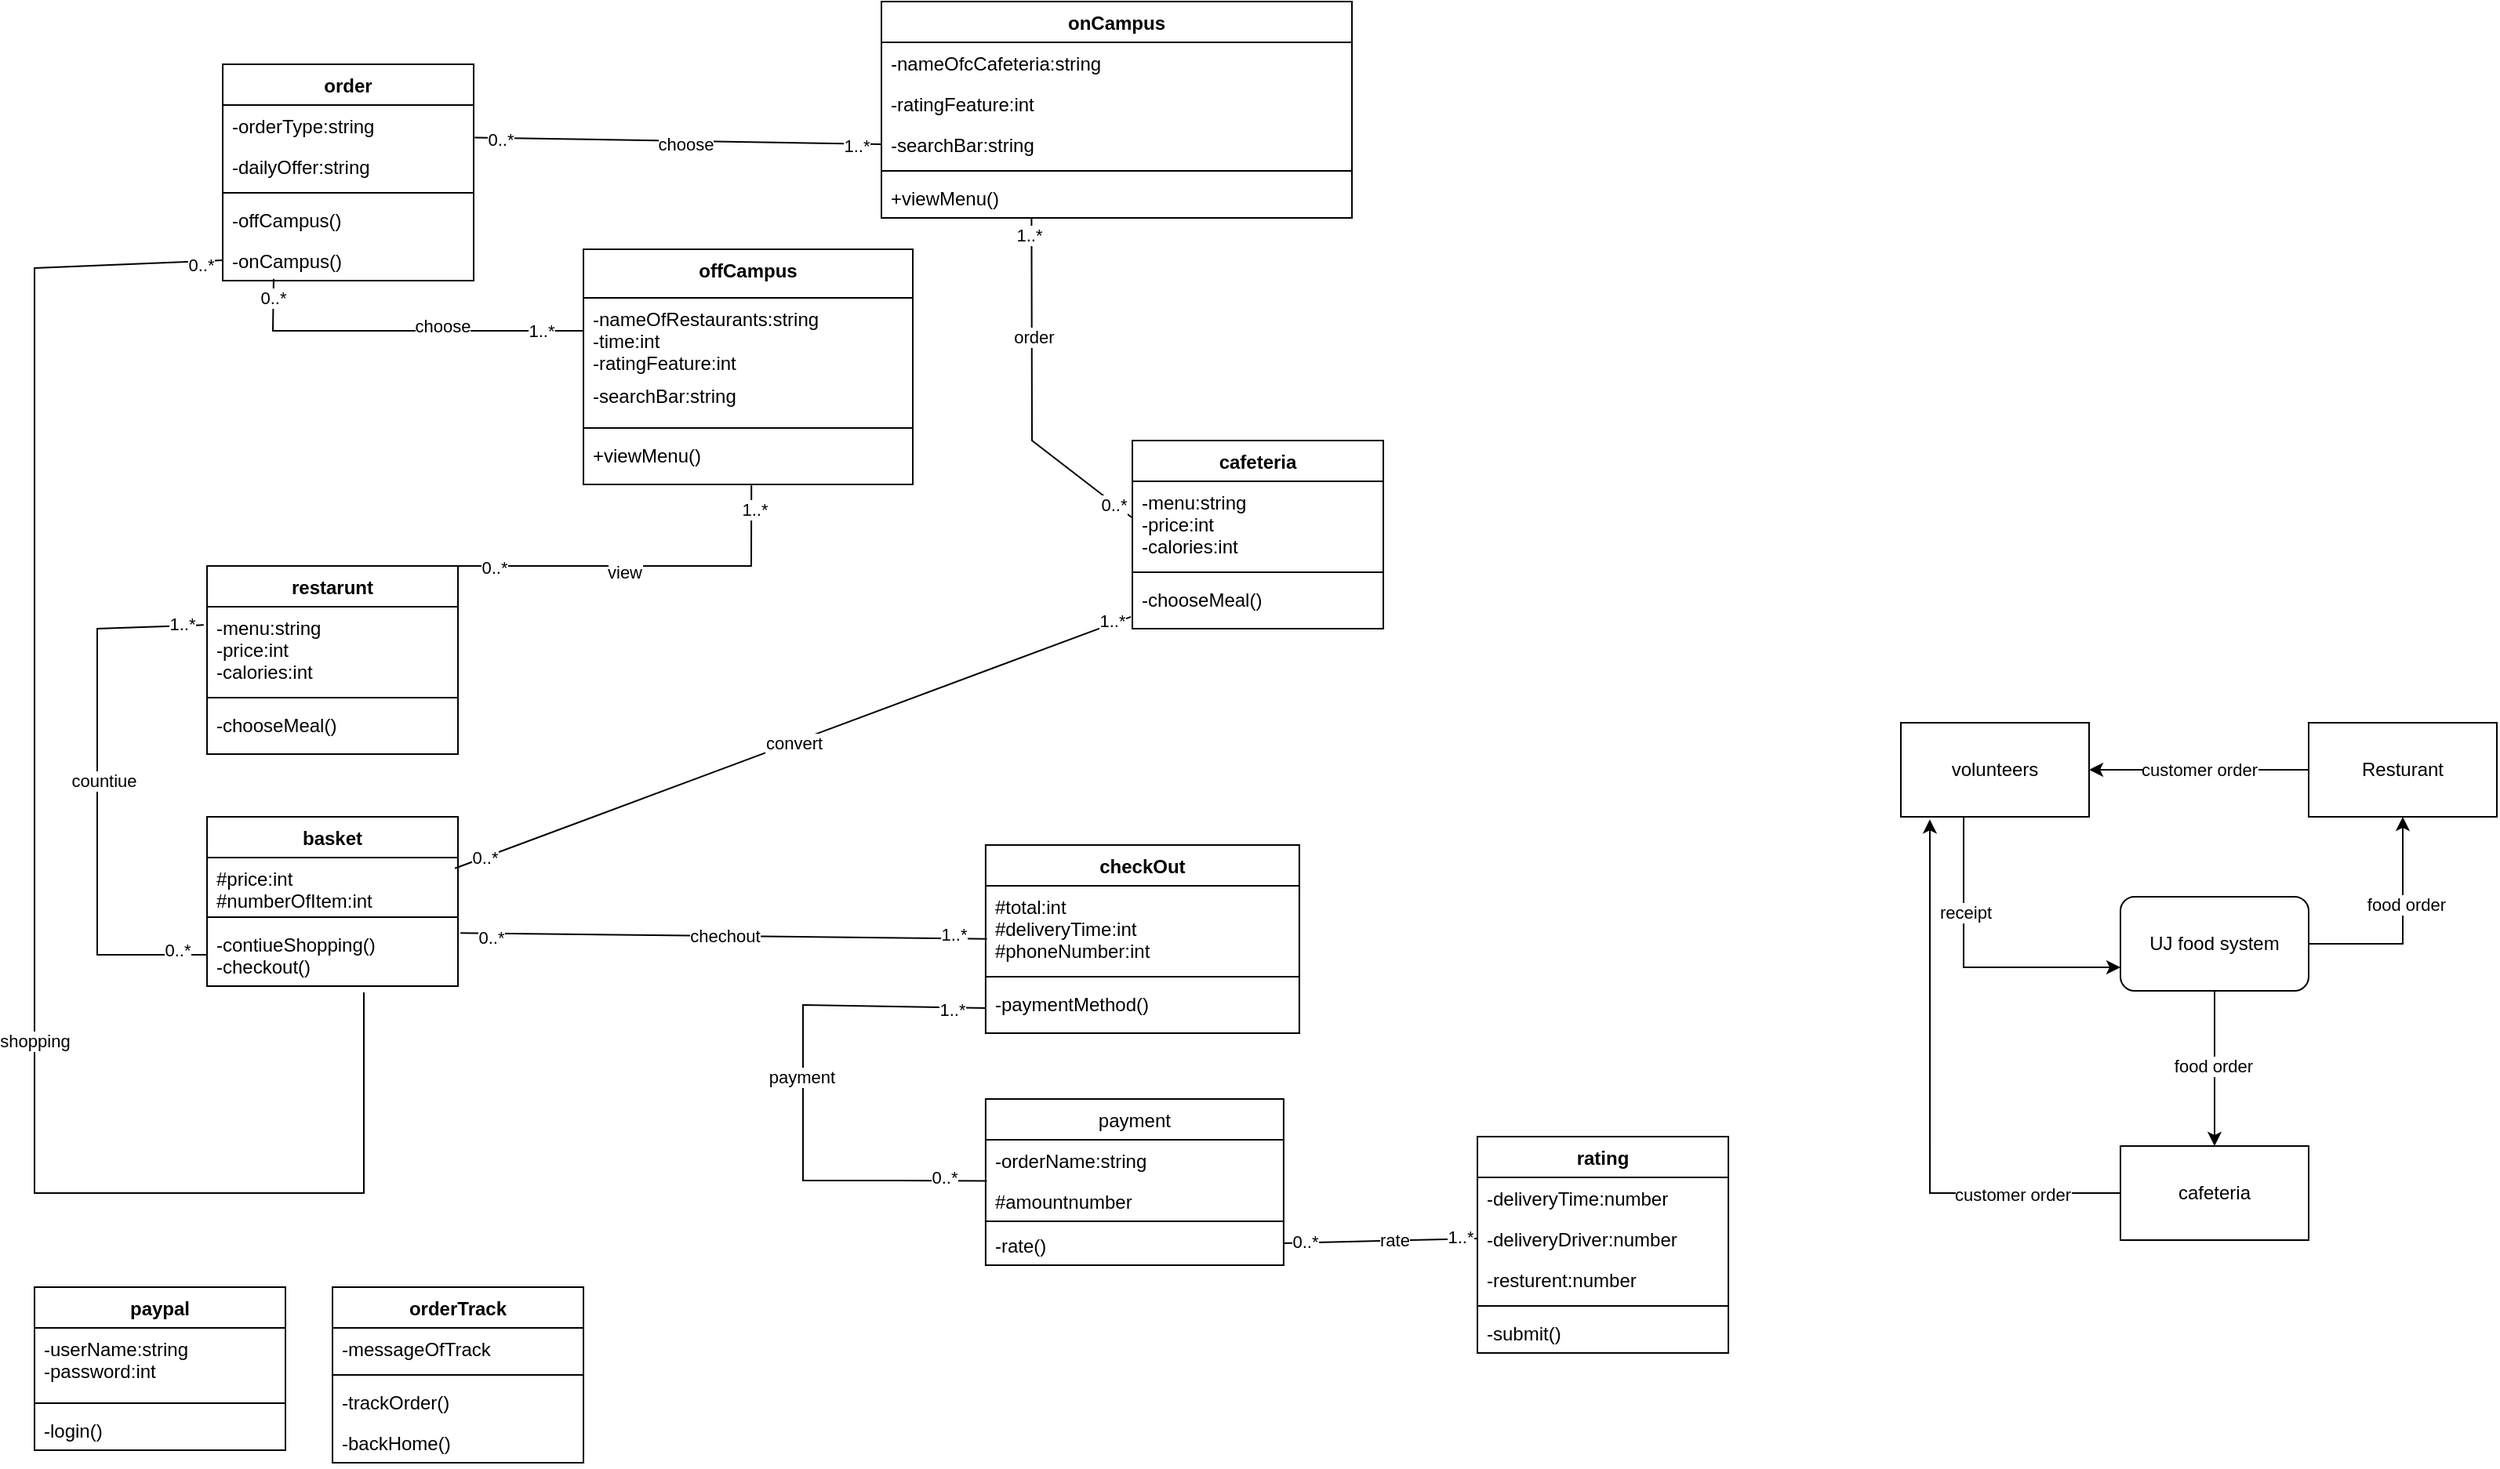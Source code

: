 <mxfile version="20.3.3" type="github" pages="2">
  <diagram id="BcMjZCNKNNhOgxQlNWG2" name="Page-1">
    <mxGraphModel dx="3124" dy="1560" grid="1" gridSize="10" guides="1" tooltips="1" connect="1" arrows="1" fold="1" page="1" pageScale="1" pageWidth="827" pageHeight="1169" math="0" shadow="0">
      <root>
        <mxCell id="0" />
        <mxCell id="1" parent="0" />
        <mxCell id="b7NgIzZ4ozKnUG5l8xjc-46" value="offCampus" style="swimlane;fontStyle=1;align=center;verticalAlign=top;childLayout=stackLayout;horizontal=1;startSize=31;horizontalStack=0;resizeParent=1;resizeParentMax=0;resizeLast=0;collapsible=1;marginBottom=0;" parent="1" vertex="1">
          <mxGeometry x="380" y="228" width="210" height="150" as="geometry" />
        </mxCell>
        <mxCell id="b7NgIzZ4ozKnUG5l8xjc-47" value="-nameOfRestaurants:string&#xa;-time:int&#xa;-ratingFeature:int&#xa;" style="text;strokeColor=none;fillColor=none;align=left;verticalAlign=top;spacingLeft=4;spacingRight=4;overflow=hidden;rotatable=0;points=[[0,0.5],[1,0.5]];portConstraint=eastwest;" parent="b7NgIzZ4ozKnUG5l8xjc-46" vertex="1">
          <mxGeometry y="31" width="210" height="49" as="geometry" />
        </mxCell>
        <mxCell id="b7NgIzZ4ozKnUG5l8xjc-105" value="-searchBar:string" style="text;strokeColor=none;fillColor=none;align=left;verticalAlign=top;spacingLeft=4;spacingRight=4;overflow=hidden;rotatable=0;points=[[0,0.5],[1,0.5]];portConstraint=eastwest;" parent="b7NgIzZ4ozKnUG5l8xjc-46" vertex="1">
          <mxGeometry y="80" width="210" height="30" as="geometry" />
        </mxCell>
        <mxCell id="b7NgIzZ4ozKnUG5l8xjc-48" value="" style="line;strokeWidth=1;fillColor=none;align=left;verticalAlign=middle;spacingTop=-1;spacingLeft=3;spacingRight=3;rotatable=0;labelPosition=right;points=[];portConstraint=eastwest;strokeColor=inherit;" parent="b7NgIzZ4ozKnUG5l8xjc-46" vertex="1">
          <mxGeometry y="110" width="210" height="8" as="geometry" />
        </mxCell>
        <mxCell id="b7NgIzZ4ozKnUG5l8xjc-49" value="+viewMenu()" style="text;strokeColor=none;fillColor=none;align=left;verticalAlign=top;spacingLeft=4;spacingRight=4;overflow=hidden;rotatable=0;points=[[0,0.5],[1,0.5]];portConstraint=eastwest;" parent="b7NgIzZ4ozKnUG5l8xjc-46" vertex="1">
          <mxGeometry y="118" width="210" height="32" as="geometry" />
        </mxCell>
        <mxCell id="b7NgIzZ4ozKnUG5l8xjc-51" value="restarunt" style="swimlane;fontStyle=1;align=center;verticalAlign=top;childLayout=stackLayout;horizontal=1;startSize=26;horizontalStack=0;resizeParent=1;resizeParentMax=0;resizeLast=0;collapsible=1;marginBottom=0;" parent="1" vertex="1">
          <mxGeometry x="140" y="430" width="160" height="120" as="geometry" />
        </mxCell>
        <mxCell id="b7NgIzZ4ozKnUG5l8xjc-52" value="-menu:string&#xa;-price:int&#xa;-calories:int" style="text;strokeColor=none;fillColor=none;align=left;verticalAlign=top;spacingLeft=4;spacingRight=4;overflow=hidden;rotatable=0;points=[[0,0.5],[1,0.5]];portConstraint=eastwest;" parent="b7NgIzZ4ozKnUG5l8xjc-51" vertex="1">
          <mxGeometry y="26" width="160" height="54" as="geometry" />
        </mxCell>
        <mxCell id="b7NgIzZ4ozKnUG5l8xjc-53" value="" style="line;strokeWidth=1;fillColor=none;align=left;verticalAlign=middle;spacingTop=-1;spacingLeft=3;spacingRight=3;rotatable=0;labelPosition=right;points=[];portConstraint=eastwest;strokeColor=inherit;" parent="b7NgIzZ4ozKnUG5l8xjc-51" vertex="1">
          <mxGeometry y="80" width="160" height="8" as="geometry" />
        </mxCell>
        <mxCell id="b7NgIzZ4ozKnUG5l8xjc-54" value="-chooseMeal()" style="text;strokeColor=none;fillColor=none;align=left;verticalAlign=top;spacingLeft=4;spacingRight=4;overflow=hidden;rotatable=0;points=[[0,0.5],[1,0.5]];portConstraint=eastwest;" parent="b7NgIzZ4ozKnUG5l8xjc-51" vertex="1">
          <mxGeometry y="88" width="160" height="32" as="geometry" />
        </mxCell>
        <mxCell id="b7NgIzZ4ozKnUG5l8xjc-57" value="basket" style="swimlane;fontStyle=1;align=center;verticalAlign=top;childLayout=stackLayout;horizontal=1;startSize=26;horizontalStack=0;resizeParent=1;resizeParentMax=0;resizeLast=0;collapsible=1;marginBottom=0;" parent="1" vertex="1">
          <mxGeometry x="140" y="590" width="160" height="108" as="geometry" />
        </mxCell>
        <mxCell id="b7NgIzZ4ozKnUG5l8xjc-58" value="#price:int&#xa;#numberOfItem:int" style="text;strokeColor=none;fillColor=none;align=left;verticalAlign=top;spacingLeft=4;spacingRight=4;overflow=hidden;rotatable=0;points=[[0,0.5],[1,0.5]];portConstraint=eastwest;" parent="b7NgIzZ4ozKnUG5l8xjc-57" vertex="1">
          <mxGeometry y="26" width="160" height="34" as="geometry" />
        </mxCell>
        <mxCell id="b7NgIzZ4ozKnUG5l8xjc-59" value="" style="line;strokeWidth=1;fillColor=none;align=left;verticalAlign=middle;spacingTop=-1;spacingLeft=3;spacingRight=3;rotatable=0;labelPosition=right;points=[];portConstraint=eastwest;strokeColor=inherit;" parent="b7NgIzZ4ozKnUG5l8xjc-57" vertex="1">
          <mxGeometry y="60" width="160" height="8" as="geometry" />
        </mxCell>
        <mxCell id="b7NgIzZ4ozKnUG5l8xjc-60" value="-contiueShopping()&#xa;-checkout()" style="text;strokeColor=none;fillColor=none;align=left;verticalAlign=top;spacingLeft=4;spacingRight=4;overflow=hidden;rotatable=0;points=[[0,0.5],[1,0.5]];portConstraint=eastwest;" parent="b7NgIzZ4ozKnUG5l8xjc-57" vertex="1">
          <mxGeometry y="68" width="160" height="40" as="geometry" />
        </mxCell>
        <mxCell id="b7NgIzZ4ozKnUG5l8xjc-61" value="checkOut" style="swimlane;fontStyle=1;align=center;verticalAlign=top;childLayout=stackLayout;horizontal=1;startSize=26;horizontalStack=0;resizeParent=1;resizeParentMax=0;resizeLast=0;collapsible=1;marginBottom=0;" parent="1" vertex="1">
          <mxGeometry x="636.45" y="608" width="200" height="120" as="geometry" />
        </mxCell>
        <mxCell id="b7NgIzZ4ozKnUG5l8xjc-62" value="#total:int&#xa;#deliveryTime:int&#xa;#phoneNumber:int" style="text;strokeColor=none;fillColor=none;align=left;verticalAlign=top;spacingLeft=4;spacingRight=4;overflow=hidden;rotatable=0;points=[[0,0.5],[1,0.5]];portConstraint=eastwest;" parent="b7NgIzZ4ozKnUG5l8xjc-61" vertex="1">
          <mxGeometry y="26" width="200" height="54" as="geometry" />
        </mxCell>
        <mxCell id="b7NgIzZ4ozKnUG5l8xjc-63" value="" style="line;strokeWidth=1;fillColor=none;align=left;verticalAlign=middle;spacingTop=-1;spacingLeft=3;spacingRight=3;rotatable=0;labelPosition=right;points=[];portConstraint=eastwest;strokeColor=inherit;" parent="b7NgIzZ4ozKnUG5l8xjc-61" vertex="1">
          <mxGeometry y="80" width="200" height="8" as="geometry" />
        </mxCell>
        <mxCell id="b7NgIzZ4ozKnUG5l8xjc-64" value="-paymentMethod()" style="text;strokeColor=none;fillColor=none;align=left;verticalAlign=top;spacingLeft=4;spacingRight=4;overflow=hidden;rotatable=0;points=[[0,0.5],[1,0.5]];portConstraint=eastwest;" parent="b7NgIzZ4ozKnUG5l8xjc-61" vertex="1">
          <mxGeometry y="88" width="200" height="32" as="geometry" />
        </mxCell>
        <mxCell id="b7NgIzZ4ozKnUG5l8xjc-65" value="payment" style="swimlane;fontStyle=0;childLayout=stackLayout;horizontal=1;startSize=26;fillColor=none;horizontalStack=0;resizeParent=1;resizeParentMax=0;resizeLast=0;collapsible=1;marginBottom=0;" parent="1" vertex="1">
          <mxGeometry x="636.45" y="770" width="190" height="78" as="geometry">
            <mxRectangle x="360" y="940" width="180" height="110" as="alternateBounds" />
          </mxGeometry>
        </mxCell>
        <mxCell id="b7NgIzZ4ozKnUG5l8xjc-68" value="-orderName:string" style="text;strokeColor=none;fillColor=none;align=left;verticalAlign=top;spacingLeft=4;spacingRight=4;overflow=hidden;rotatable=0;points=[[0,0.5],[1,0.5]];portConstraint=eastwest;" parent="b7NgIzZ4ozKnUG5l8xjc-65" vertex="1">
          <mxGeometry y="26" width="190" height="26" as="geometry" />
        </mxCell>
        <mxCell id="b7NgIzZ4ozKnUG5l8xjc-72" value="#amountnumber" style="text;strokeColor=none;fillColor=none;align=left;verticalAlign=top;spacingLeft=4;spacingRight=4;overflow=hidden;rotatable=0;points=[[0,0.5],[1,0.5]];portConstraint=eastwest;" parent="b7NgIzZ4ozKnUG5l8xjc-65" vertex="1">
          <mxGeometry y="52" width="190" height="26" as="geometry" />
        </mxCell>
        <mxCell id="b7NgIzZ4ozKnUG5l8xjc-77" value="paypal" style="swimlane;fontStyle=1;align=center;verticalAlign=top;childLayout=stackLayout;horizontal=1;startSize=26;horizontalStack=0;resizeParent=1;resizeParentMax=0;resizeLast=0;collapsible=1;marginBottom=0;" parent="1" vertex="1">
          <mxGeometry x="30" y="890" width="160" height="104" as="geometry" />
        </mxCell>
        <mxCell id="b7NgIzZ4ozKnUG5l8xjc-78" value="-userName:string&#xa;-password:int" style="text;strokeColor=none;fillColor=none;align=left;verticalAlign=top;spacingLeft=4;spacingRight=4;overflow=hidden;rotatable=0;points=[[0,0.5],[1,0.5]];portConstraint=eastwest;" parent="b7NgIzZ4ozKnUG5l8xjc-77" vertex="1">
          <mxGeometry y="26" width="160" height="44" as="geometry" />
        </mxCell>
        <mxCell id="b7NgIzZ4ozKnUG5l8xjc-79" value="" style="line;strokeWidth=1;fillColor=none;align=left;verticalAlign=middle;spacingTop=-1;spacingLeft=3;spacingRight=3;rotatable=0;labelPosition=right;points=[];portConstraint=eastwest;strokeColor=inherit;" parent="b7NgIzZ4ozKnUG5l8xjc-77" vertex="1">
          <mxGeometry y="70" width="160" height="8" as="geometry" />
        </mxCell>
        <mxCell id="b7NgIzZ4ozKnUG5l8xjc-80" value="-login()" style="text;strokeColor=none;fillColor=none;align=left;verticalAlign=top;spacingLeft=4;spacingRight=4;overflow=hidden;rotatable=0;points=[[0,0.5],[1,0.5]];portConstraint=eastwest;" parent="b7NgIzZ4ozKnUG5l8xjc-77" vertex="1">
          <mxGeometry y="78" width="160" height="26" as="geometry" />
        </mxCell>
        <mxCell id="b7NgIzZ4ozKnUG5l8xjc-82" value="orderTrack" style="swimlane;fontStyle=1;align=center;verticalAlign=top;childLayout=stackLayout;horizontal=1;startSize=26;horizontalStack=0;resizeParent=1;resizeParentMax=0;resizeLast=0;collapsible=1;marginBottom=0;" parent="1" vertex="1">
          <mxGeometry x="220" y="890" width="160" height="112" as="geometry" />
        </mxCell>
        <mxCell id="b7NgIzZ4ozKnUG5l8xjc-83" value="-messageOfTrack" style="text;strokeColor=none;fillColor=none;align=left;verticalAlign=top;spacingLeft=4;spacingRight=4;overflow=hidden;rotatable=0;points=[[0,0.5],[1,0.5]];portConstraint=eastwest;" parent="b7NgIzZ4ozKnUG5l8xjc-82" vertex="1">
          <mxGeometry y="26" width="160" height="26" as="geometry" />
        </mxCell>
        <mxCell id="b7NgIzZ4ozKnUG5l8xjc-84" value="" style="line;strokeWidth=1;fillColor=none;align=left;verticalAlign=middle;spacingTop=-1;spacingLeft=3;spacingRight=3;rotatable=0;labelPosition=right;points=[];portConstraint=eastwest;strokeColor=inherit;" parent="b7NgIzZ4ozKnUG5l8xjc-82" vertex="1">
          <mxGeometry y="52" width="160" height="8" as="geometry" />
        </mxCell>
        <mxCell id="b7NgIzZ4ozKnUG5l8xjc-85" value="-trackOrder()" style="text;strokeColor=none;fillColor=none;align=left;verticalAlign=top;spacingLeft=4;spacingRight=4;overflow=hidden;rotatable=0;points=[[0,0.5],[1,0.5]];portConstraint=eastwest;" parent="b7NgIzZ4ozKnUG5l8xjc-82" vertex="1">
          <mxGeometry y="60" width="160" height="26" as="geometry" />
        </mxCell>
        <mxCell id="b7NgIzZ4ozKnUG5l8xjc-87" value="-backHome()" style="text;strokeColor=none;fillColor=none;align=left;verticalAlign=top;spacingLeft=4;spacingRight=4;overflow=hidden;rotatable=0;points=[[0,0.5],[1,0.5]];portConstraint=eastwest;" parent="b7NgIzZ4ozKnUG5l8xjc-82" vertex="1">
          <mxGeometry y="86" width="160" height="26" as="geometry" />
        </mxCell>
        <mxCell id="b7NgIzZ4ozKnUG5l8xjc-88" value="rating" style="swimlane;fontStyle=1;align=center;verticalAlign=top;childLayout=stackLayout;horizontal=1;startSize=26;horizontalStack=0;resizeParent=1;resizeParentMax=0;resizeLast=0;collapsible=1;marginBottom=0;" parent="1" vertex="1">
          <mxGeometry x="950" y="794" width="160" height="138" as="geometry" />
        </mxCell>
        <mxCell id="b7NgIzZ4ozKnUG5l8xjc-89" value="-deliveryTime:number" style="text;strokeColor=none;fillColor=none;align=left;verticalAlign=top;spacingLeft=4;spacingRight=4;overflow=hidden;rotatable=0;points=[[0,0.5],[1,0.5]];portConstraint=eastwest;" parent="b7NgIzZ4ozKnUG5l8xjc-88" vertex="1">
          <mxGeometry y="26" width="160" height="26" as="geometry" />
        </mxCell>
        <mxCell id="b7NgIzZ4ozKnUG5l8xjc-92" value="-deliveryDriver:number" style="text;strokeColor=none;fillColor=none;align=left;verticalAlign=top;spacingLeft=4;spacingRight=4;overflow=hidden;rotatable=0;points=[[0,0.5],[1,0.5]];portConstraint=eastwest;" parent="b7NgIzZ4ozKnUG5l8xjc-88" vertex="1">
          <mxGeometry y="52" width="160" height="26" as="geometry" />
        </mxCell>
        <mxCell id="b7NgIzZ4ozKnUG5l8xjc-93" value="-resturent:number" style="text;strokeColor=none;fillColor=none;align=left;verticalAlign=top;spacingLeft=4;spacingRight=4;overflow=hidden;rotatable=0;points=[[0,0.5],[1,0.5]];portConstraint=eastwest;" parent="b7NgIzZ4ozKnUG5l8xjc-88" vertex="1">
          <mxGeometry y="78" width="160" height="26" as="geometry" />
        </mxCell>
        <mxCell id="b7NgIzZ4ozKnUG5l8xjc-90" value="" style="line;strokeWidth=1;fillColor=none;align=left;verticalAlign=middle;spacingTop=-1;spacingLeft=3;spacingRight=3;rotatable=0;labelPosition=right;points=[];portConstraint=eastwest;strokeColor=inherit;" parent="b7NgIzZ4ozKnUG5l8xjc-88" vertex="1">
          <mxGeometry y="104" width="160" height="8" as="geometry" />
        </mxCell>
        <mxCell id="b7NgIzZ4ozKnUG5l8xjc-91" value="-submit()" style="text;strokeColor=none;fillColor=none;align=left;verticalAlign=top;spacingLeft=4;spacingRight=4;overflow=hidden;rotatable=0;points=[[0,0.5],[1,0.5]];portConstraint=eastwest;" parent="b7NgIzZ4ozKnUG5l8xjc-88" vertex="1">
          <mxGeometry y="112" width="160" height="26" as="geometry" />
        </mxCell>
        <mxCell id="b7NgIzZ4ozKnUG5l8xjc-96" value="order" style="swimlane;fontStyle=1;align=center;verticalAlign=top;childLayout=stackLayout;horizontal=1;startSize=26;horizontalStack=0;resizeParent=1;resizeParentMax=0;resizeLast=0;collapsible=1;marginBottom=0;" parent="1" vertex="1">
          <mxGeometry x="150" y="110" width="160" height="138" as="geometry" />
        </mxCell>
        <mxCell id="b7NgIzZ4ozKnUG5l8xjc-106" value="-orderType:string" style="text;strokeColor=none;fillColor=none;align=left;verticalAlign=top;spacingLeft=4;spacingRight=4;overflow=hidden;rotatable=0;points=[[0,0.5],[1,0.5]];portConstraint=eastwest;" parent="b7NgIzZ4ozKnUG5l8xjc-96" vertex="1">
          <mxGeometry y="26" width="160" height="26" as="geometry" />
        </mxCell>
        <mxCell id="b7NgIzZ4ozKnUG5l8xjc-115" value="-dailyOffer:string" style="text;strokeColor=none;fillColor=none;align=left;verticalAlign=top;spacingLeft=4;spacingRight=4;overflow=hidden;rotatable=0;points=[[0,0.5],[1,0.5]];portConstraint=eastwest;" parent="b7NgIzZ4ozKnUG5l8xjc-96" vertex="1">
          <mxGeometry y="52" width="160" height="26" as="geometry" />
        </mxCell>
        <mxCell id="b7NgIzZ4ozKnUG5l8xjc-98" value="" style="line;strokeWidth=1;fillColor=none;align=left;verticalAlign=middle;spacingTop=-1;spacingLeft=3;spacingRight=3;rotatable=0;labelPosition=right;points=[];portConstraint=eastwest;strokeColor=inherit;" parent="b7NgIzZ4ozKnUG5l8xjc-96" vertex="1">
          <mxGeometry y="78" width="160" height="8" as="geometry" />
        </mxCell>
        <mxCell id="b7NgIzZ4ozKnUG5l8xjc-99" value="-offCampus()" style="text;strokeColor=none;fillColor=none;align=left;verticalAlign=top;spacingLeft=4;spacingRight=4;overflow=hidden;rotatable=0;points=[[0,0.5],[1,0.5]];portConstraint=eastwest;" parent="b7NgIzZ4ozKnUG5l8xjc-96" vertex="1">
          <mxGeometry y="86" width="160" height="26" as="geometry" />
        </mxCell>
        <mxCell id="b7NgIzZ4ozKnUG5l8xjc-101" value="-onCampus()" style="text;strokeColor=none;fillColor=none;align=left;verticalAlign=top;spacingLeft=4;spacingRight=4;overflow=hidden;rotatable=0;points=[[0,0.5],[1,0.5]];portConstraint=eastwest;" parent="b7NgIzZ4ozKnUG5l8xjc-96" vertex="1">
          <mxGeometry y="112" width="160" height="26" as="geometry" />
        </mxCell>
        <mxCell id="b7NgIzZ4ozKnUG5l8xjc-107" value="" style="html=1;" parent="1" vertex="1">
          <mxGeometry x="636.45" y="848" width="190" height="28" as="geometry" />
        </mxCell>
        <mxCell id="b7NgIzZ4ozKnUG5l8xjc-111" value="" style="endArrow=none;html=1;rounded=0;entryX=0.203;entryY=0.955;entryDx=0;entryDy=0;entryPerimeter=0;" parent="1" target="b7NgIzZ4ozKnUG5l8xjc-101" edge="1">
          <mxGeometry width="50" height="50" relative="1" as="geometry">
            <mxPoint x="380" y="280" as="sourcePoint" />
            <mxPoint x="170" y="280" as="targetPoint" />
            <Array as="points">
              <mxPoint x="182" y="280" />
            </Array>
          </mxGeometry>
        </mxCell>
        <mxCell id="b7NgIzZ4ozKnUG5l8xjc-112" value="choose" style="edgeLabel;html=1;align=center;verticalAlign=middle;resizable=0;points=[];" parent="b7NgIzZ4ozKnUG5l8xjc-111" vertex="1" connectable="0">
          <mxGeometry x="-0.217" y="-3" relative="1" as="geometry">
            <mxPoint as="offset" />
          </mxGeometry>
        </mxCell>
        <mxCell id="b7NgIzZ4ozKnUG5l8xjc-113" value="1..*" style="edgeLabel;html=1;align=center;verticalAlign=middle;resizable=0;points=[];" parent="b7NgIzZ4ozKnUG5l8xjc-111" vertex="1" connectable="0">
          <mxGeometry x="-0.768" relative="1" as="geometry">
            <mxPoint as="offset" />
          </mxGeometry>
        </mxCell>
        <mxCell id="b7NgIzZ4ozKnUG5l8xjc-114" value="0..*" style="edgeLabel;html=1;align=center;verticalAlign=middle;resizable=0;points=[];" parent="b7NgIzZ4ozKnUG5l8xjc-111" vertex="1" connectable="0">
          <mxGeometry x="0.893" y="1" relative="1" as="geometry">
            <mxPoint as="offset" />
          </mxGeometry>
        </mxCell>
        <mxCell id="b7NgIzZ4ozKnUG5l8xjc-116" value="" style="endArrow=none;html=1;rounded=0;exitX=0.75;exitY=0;exitDx=0;exitDy=0;entryX=0.51;entryY=1.02;entryDx=0;entryDy=0;entryPerimeter=0;" parent="1" source="b7NgIzZ4ozKnUG5l8xjc-51" target="b7NgIzZ4ozKnUG5l8xjc-49" edge="1">
          <mxGeometry width="50" height="50" relative="1" as="geometry">
            <mxPoint x="220" y="400" as="sourcePoint" />
            <mxPoint x="270" y="350" as="targetPoint" />
            <Array as="points">
              <mxPoint x="487" y="430" />
            </Array>
          </mxGeometry>
        </mxCell>
        <mxCell id="b7NgIzZ4ozKnUG5l8xjc-117" value="view" style="edgeLabel;html=1;align=center;verticalAlign=middle;resizable=0;points=[];" parent="b7NgIzZ4ozKnUG5l8xjc-116" vertex="1" connectable="0">
          <mxGeometry x="0.047" y="-4" relative="1" as="geometry">
            <mxPoint as="offset" />
          </mxGeometry>
        </mxCell>
        <mxCell id="b7NgIzZ4ozKnUG5l8xjc-118" value="0..*" style="edgeLabel;html=1;align=center;verticalAlign=middle;resizable=0;points=[];" parent="b7NgIzZ4ozKnUG5l8xjc-116" vertex="1" connectable="0">
          <mxGeometry x="-0.546" y="-1" relative="1" as="geometry">
            <mxPoint as="offset" />
          </mxGeometry>
        </mxCell>
        <mxCell id="b7NgIzZ4ozKnUG5l8xjc-119" value="1..*" style="edgeLabel;html=1;align=center;verticalAlign=middle;resizable=0;points=[];" parent="b7NgIzZ4ozKnUG5l8xjc-116" vertex="1" connectable="0">
          <mxGeometry x="0.895" y="-2" relative="1" as="geometry">
            <mxPoint as="offset" />
          </mxGeometry>
        </mxCell>
        <mxCell id="b7NgIzZ4ozKnUG5l8xjc-122" value="chechout" style="endArrow=none;html=1;rounded=0;entryX=0.004;entryY=0.627;entryDx=0;entryDy=0;entryPerimeter=0;exitX=1.01;exitY=0.152;exitDx=0;exitDy=0;exitPerimeter=0;" parent="1" source="b7NgIzZ4ozKnUG5l8xjc-60" target="b7NgIzZ4ozKnUG5l8xjc-62" edge="1">
          <mxGeometry width="50" height="50" relative="1" as="geometry">
            <mxPoint x="180" y="600" as="sourcePoint" />
            <mxPoint x="230" y="550" as="targetPoint" />
          </mxGeometry>
        </mxCell>
        <mxCell id="b7NgIzZ4ozKnUG5l8xjc-123" value="0..*" style="edgeLabel;html=1;align=center;verticalAlign=middle;resizable=0;points=[];" parent="b7NgIzZ4ozKnUG5l8xjc-122" vertex="1" connectable="0">
          <mxGeometry x="-0.887" y="-2" relative="1" as="geometry">
            <mxPoint as="offset" />
          </mxGeometry>
        </mxCell>
        <mxCell id="b7NgIzZ4ozKnUG5l8xjc-124" value="1..*" style="edgeLabel;html=1;align=center;verticalAlign=middle;resizable=0;points=[];" parent="b7NgIzZ4ozKnUG5l8xjc-122" vertex="1" connectable="0">
          <mxGeometry x="0.87" y="3" relative="1" as="geometry">
            <mxPoint as="offset" />
          </mxGeometry>
        </mxCell>
        <mxCell id="b7NgIzZ4ozKnUG5l8xjc-125" value="" style="endArrow=none;html=1;rounded=0;exitX=0;exitY=0.5;exitDx=0;exitDy=0;entryX=-0.013;entryY=0.216;entryDx=0;entryDy=0;entryPerimeter=0;" parent="1" source="b7NgIzZ4ozKnUG5l8xjc-60" target="b7NgIzZ4ozKnUG5l8xjc-52" edge="1">
          <mxGeometry width="50" height="50" relative="1" as="geometry">
            <mxPoint x="80" y="580" as="sourcePoint" />
            <mxPoint x="130" y="530" as="targetPoint" />
            <Array as="points">
              <mxPoint x="70" y="678" />
              <mxPoint x="70" y="470" />
            </Array>
          </mxGeometry>
        </mxCell>
        <mxCell id="b7NgIzZ4ozKnUG5l8xjc-126" value="countiue" style="edgeLabel;html=1;align=center;verticalAlign=middle;resizable=0;points=[];" parent="b7NgIzZ4ozKnUG5l8xjc-125" vertex="1" connectable="0">
          <mxGeometry x="0.049" y="-4" relative="1" as="geometry">
            <mxPoint as="offset" />
          </mxGeometry>
        </mxCell>
        <mxCell id="b7NgIzZ4ozKnUG5l8xjc-127" value="1..*" style="edgeLabel;html=1;align=center;verticalAlign=middle;resizable=0;points=[];" parent="b7NgIzZ4ozKnUG5l8xjc-125" vertex="1" connectable="0">
          <mxGeometry x="0.917" relative="1" as="geometry">
            <mxPoint y="-1" as="offset" />
          </mxGeometry>
        </mxCell>
        <mxCell id="b7NgIzZ4ozKnUG5l8xjc-128" value="0..*" style="edgeLabel;html=1;align=center;verticalAlign=middle;resizable=0;points=[];" parent="b7NgIzZ4ozKnUG5l8xjc-125" vertex="1" connectable="0">
          <mxGeometry x="-0.886" y="-3" relative="1" as="geometry">
            <mxPoint as="offset" />
          </mxGeometry>
        </mxCell>
        <mxCell id="b7NgIzZ4ozKnUG5l8xjc-135" style="edgeStyle=orthogonalEdgeStyle;rounded=0;orthogonalLoop=1;jettySize=auto;html=1;exitX=1;exitY=0.5;exitDx=0;exitDy=0;entryX=0.5;entryY=1;entryDx=0;entryDy=0;" parent="1" source="b7NgIzZ4ozKnUG5l8xjc-131" target="b7NgIzZ4ozKnUG5l8xjc-133" edge="1">
          <mxGeometry relative="1" as="geometry" />
        </mxCell>
        <mxCell id="b7NgIzZ4ozKnUG5l8xjc-136" value="food order" style="edgeLabel;html=1;align=center;verticalAlign=middle;resizable=0;points=[];" parent="b7NgIzZ4ozKnUG5l8xjc-135" vertex="1" connectable="0">
          <mxGeometry x="0.205" y="-2" relative="1" as="geometry">
            <mxPoint as="offset" />
          </mxGeometry>
        </mxCell>
        <mxCell id="b7NgIzZ4ozKnUG5l8xjc-140" style="edgeStyle=orthogonalEdgeStyle;rounded=0;orthogonalLoop=1;jettySize=auto;html=1;" parent="1" source="b7NgIzZ4ozKnUG5l8xjc-131" target="b7NgIzZ4ozKnUG5l8xjc-134" edge="1">
          <mxGeometry relative="1" as="geometry" />
        </mxCell>
        <mxCell id="b7NgIzZ4ozKnUG5l8xjc-141" value="food order" style="edgeLabel;html=1;align=center;verticalAlign=middle;resizable=0;points=[];" parent="b7NgIzZ4ozKnUG5l8xjc-140" vertex="1" connectable="0">
          <mxGeometry x="-0.041" y="-1" relative="1" as="geometry">
            <mxPoint as="offset" />
          </mxGeometry>
        </mxCell>
        <mxCell id="b7NgIzZ4ozKnUG5l8xjc-131" value="UJ food system" style="rounded=1;whiteSpace=wrap;html=1;" parent="1" vertex="1">
          <mxGeometry x="1360" y="641" width="120" height="60" as="geometry" />
        </mxCell>
        <mxCell id="b7NgIzZ4ozKnUG5l8xjc-138" style="edgeStyle=orthogonalEdgeStyle;rounded=0;orthogonalLoop=1;jettySize=auto;html=1;entryX=0;entryY=0.75;entryDx=0;entryDy=0;exitX=0.321;exitY=0.997;exitDx=0;exitDy=0;exitPerimeter=0;" parent="1" source="b7NgIzZ4ozKnUG5l8xjc-132" target="b7NgIzZ4ozKnUG5l8xjc-131" edge="1">
          <mxGeometry relative="1" as="geometry">
            <Array as="points">
              <mxPoint x="1260" y="590" />
              <mxPoint x="1260" y="686" />
            </Array>
          </mxGeometry>
        </mxCell>
        <mxCell id="b7NgIzZ4ozKnUG5l8xjc-139" value="receipt" style="edgeLabel;html=1;align=center;verticalAlign=middle;resizable=0;points=[];" parent="b7NgIzZ4ozKnUG5l8xjc-138" vertex="1" connectable="0">
          <mxGeometry x="-0.372" y="1" relative="1" as="geometry">
            <mxPoint as="offset" />
          </mxGeometry>
        </mxCell>
        <mxCell id="b7NgIzZ4ozKnUG5l8xjc-132" value="volunteers" style="rounded=0;whiteSpace=wrap;html=1;" parent="1" vertex="1">
          <mxGeometry x="1220" y="530" width="120" height="60" as="geometry" />
        </mxCell>
        <mxCell id="b7NgIzZ4ozKnUG5l8xjc-137" value="customer order" style="edgeStyle=orthogonalEdgeStyle;rounded=0;orthogonalLoop=1;jettySize=auto;html=1;" parent="1" source="b7NgIzZ4ozKnUG5l8xjc-133" target="b7NgIzZ4ozKnUG5l8xjc-132" edge="1">
          <mxGeometry relative="1" as="geometry" />
        </mxCell>
        <mxCell id="b7NgIzZ4ozKnUG5l8xjc-133" value="Resturant" style="rounded=0;whiteSpace=wrap;html=1;" parent="1" vertex="1">
          <mxGeometry x="1480" y="530" width="120" height="60" as="geometry" />
        </mxCell>
        <mxCell id="b7NgIzZ4ozKnUG5l8xjc-142" style="edgeStyle=orthogonalEdgeStyle;rounded=0;orthogonalLoop=1;jettySize=auto;html=1;entryX=0.154;entryY=1.028;entryDx=0;entryDy=0;entryPerimeter=0;" parent="1" source="b7NgIzZ4ozKnUG5l8xjc-134" target="b7NgIzZ4ozKnUG5l8xjc-132" edge="1">
          <mxGeometry relative="1" as="geometry" />
        </mxCell>
        <mxCell id="b7NgIzZ4ozKnUG5l8xjc-143" value="customer order" style="edgeLabel;html=1;align=center;verticalAlign=middle;resizable=0;points=[];" parent="b7NgIzZ4ozKnUG5l8xjc-142" vertex="1" connectable="0">
          <mxGeometry x="-0.613" y="1" relative="1" as="geometry">
            <mxPoint as="offset" />
          </mxGeometry>
        </mxCell>
        <mxCell id="b7NgIzZ4ozKnUG5l8xjc-134" value="cafeteria" style="rounded=0;whiteSpace=wrap;html=1;" parent="1" vertex="1">
          <mxGeometry x="1360" y="800" width="120" height="60" as="geometry" />
        </mxCell>
        <mxCell id="b7NgIzZ4ozKnUG5l8xjc-144" value="onCampus" style="swimlane;fontStyle=1;align=center;verticalAlign=top;childLayout=stackLayout;horizontal=1;startSize=26;horizontalStack=0;resizeParent=1;resizeParentMax=0;resizeLast=0;collapsible=1;marginBottom=0;" parent="1" vertex="1">
          <mxGeometry x="570" y="70" width="300" height="138" as="geometry" />
        </mxCell>
        <mxCell id="b7NgIzZ4ozKnUG5l8xjc-145" value="-nameOfcCafeteria:string" style="text;strokeColor=none;fillColor=none;align=left;verticalAlign=top;spacingLeft=4;spacingRight=4;overflow=hidden;rotatable=0;points=[[0,0.5],[1,0.5]];portConstraint=eastwest;" parent="b7NgIzZ4ozKnUG5l8xjc-144" vertex="1">
          <mxGeometry y="26" width="300" height="26" as="geometry" />
        </mxCell>
        <mxCell id="b7NgIzZ4ozKnUG5l8xjc-149" value="-ratingFeature:int" style="text;strokeColor=none;fillColor=none;align=left;verticalAlign=top;spacingLeft=4;spacingRight=4;overflow=hidden;rotatable=0;points=[[0,0.5],[1,0.5]];portConstraint=eastwest;" parent="b7NgIzZ4ozKnUG5l8xjc-144" vertex="1">
          <mxGeometry y="52" width="300" height="26" as="geometry" />
        </mxCell>
        <mxCell id="b7NgIzZ4ozKnUG5l8xjc-150" value="-searchBar:string" style="text;strokeColor=none;fillColor=none;align=left;verticalAlign=top;spacingLeft=4;spacingRight=4;overflow=hidden;rotatable=0;points=[[0,0.5],[1,0.5]];portConstraint=eastwest;" parent="b7NgIzZ4ozKnUG5l8xjc-144" vertex="1">
          <mxGeometry y="78" width="300" height="26" as="geometry" />
        </mxCell>
        <mxCell id="b7NgIzZ4ozKnUG5l8xjc-146" value="" style="line;strokeWidth=1;fillColor=none;align=left;verticalAlign=middle;spacingTop=-1;spacingLeft=3;spacingRight=3;rotatable=0;labelPosition=right;points=[];portConstraint=eastwest;strokeColor=inherit;" parent="b7NgIzZ4ozKnUG5l8xjc-144" vertex="1">
          <mxGeometry y="104" width="300" height="8" as="geometry" />
        </mxCell>
        <mxCell id="b7NgIzZ4ozKnUG5l8xjc-147" value="+viewMenu()" style="text;strokeColor=none;fillColor=none;align=left;verticalAlign=top;spacingLeft=4;spacingRight=4;overflow=hidden;rotatable=0;points=[[0,0.5],[1,0.5]];portConstraint=eastwest;" parent="b7NgIzZ4ozKnUG5l8xjc-144" vertex="1">
          <mxGeometry y="112" width="300" height="26" as="geometry" />
        </mxCell>
        <mxCell id="b7NgIzZ4ozKnUG5l8xjc-151" value="cafeteria" style="swimlane;fontStyle=1;align=center;verticalAlign=top;childLayout=stackLayout;horizontal=1;startSize=26;horizontalStack=0;resizeParent=1;resizeParentMax=0;resizeLast=0;collapsible=1;marginBottom=0;" parent="1" vertex="1">
          <mxGeometry x="730" y="350" width="160" height="120" as="geometry" />
        </mxCell>
        <mxCell id="b7NgIzZ4ozKnUG5l8xjc-152" value="-menu:string&#xa;-price:int&#xa;-calories:int" style="text;strokeColor=none;fillColor=none;align=left;verticalAlign=top;spacingLeft=4;spacingRight=4;overflow=hidden;rotatable=0;points=[[0,0.5],[1,0.5]];portConstraint=eastwest;" parent="b7NgIzZ4ozKnUG5l8xjc-151" vertex="1">
          <mxGeometry y="26" width="160" height="54" as="geometry" />
        </mxCell>
        <mxCell id="b7NgIzZ4ozKnUG5l8xjc-153" value="" style="line;strokeWidth=1;fillColor=none;align=left;verticalAlign=middle;spacingTop=-1;spacingLeft=3;spacingRight=3;rotatable=0;labelPosition=right;points=[];portConstraint=eastwest;strokeColor=inherit;" parent="b7NgIzZ4ozKnUG5l8xjc-151" vertex="1">
          <mxGeometry y="80" width="160" height="8" as="geometry" />
        </mxCell>
        <mxCell id="b7NgIzZ4ozKnUG5l8xjc-154" value="-chooseMeal()" style="text;strokeColor=none;fillColor=none;align=left;verticalAlign=top;spacingLeft=4;spacingRight=4;overflow=hidden;rotatable=0;points=[[0,0.5],[1,0.5]];portConstraint=eastwest;" parent="b7NgIzZ4ozKnUG5l8xjc-151" vertex="1">
          <mxGeometry y="88" width="160" height="32" as="geometry" />
        </mxCell>
        <mxCell id="b7NgIzZ4ozKnUG5l8xjc-156" value="" style="endArrow=none;html=1;rounded=0;exitX=1.004;exitY=0.797;exitDx=0;exitDy=0;exitPerimeter=0;entryX=0;entryY=0.5;entryDx=0;entryDy=0;" parent="1" source="b7NgIzZ4ozKnUG5l8xjc-106" target="b7NgIzZ4ozKnUG5l8xjc-150" edge="1">
          <mxGeometry width="50" height="50" relative="1" as="geometry">
            <mxPoint x="440" y="230" as="sourcePoint" />
            <mxPoint x="490" y="180" as="targetPoint" />
          </mxGeometry>
        </mxCell>
        <mxCell id="b7NgIzZ4ozKnUG5l8xjc-158" value="choose" style="edgeLabel;html=1;align=center;verticalAlign=middle;resizable=0;points=[];" parent="b7NgIzZ4ozKnUG5l8xjc-156" vertex="1" connectable="0">
          <mxGeometry x="0.032" y="-2" relative="1" as="geometry">
            <mxPoint as="offset" />
          </mxGeometry>
        </mxCell>
        <mxCell id="b7NgIzZ4ozKnUG5l8xjc-159" value="0..*" style="edgeLabel;html=1;align=center;verticalAlign=middle;resizable=0;points=[];" parent="b7NgIzZ4ozKnUG5l8xjc-156" vertex="1" connectable="0">
          <mxGeometry x="-0.878" y="-1" relative="1" as="geometry">
            <mxPoint as="offset" />
          </mxGeometry>
        </mxCell>
        <mxCell id="b7NgIzZ4ozKnUG5l8xjc-160" value="1..*" style="edgeLabel;html=1;align=center;verticalAlign=middle;resizable=0;points=[];" parent="b7NgIzZ4ozKnUG5l8xjc-156" vertex="1" connectable="0">
          <mxGeometry x="0.873" y="-1" relative="1" as="geometry">
            <mxPoint as="offset" />
          </mxGeometry>
        </mxCell>
        <mxCell id="b7NgIzZ4ozKnUG5l8xjc-157" value="" style="endArrow=none;html=1;rounded=0;exitX=-0.003;exitY=0.426;exitDx=0;exitDy=0;exitPerimeter=0;entryX=0.319;entryY=0.995;entryDx=0;entryDy=0;entryPerimeter=0;" parent="1" source="b7NgIzZ4ozKnUG5l8xjc-152" target="b7NgIzZ4ozKnUG5l8xjc-147" edge="1">
          <mxGeometry width="50" height="50" relative="1" as="geometry">
            <mxPoint x="440" y="230" as="sourcePoint" />
            <mxPoint x="490" y="180" as="targetPoint" />
            <Array as="points">
              <mxPoint x="666" y="350" />
            </Array>
          </mxGeometry>
        </mxCell>
        <mxCell id="b7NgIzZ4ozKnUG5l8xjc-162" value="order" style="edgeLabel;html=1;align=center;verticalAlign=middle;resizable=0;points=[];" parent="b7NgIzZ4ozKnUG5l8xjc-157" vertex="1" connectable="0">
          <mxGeometry x="0.313" y="-1" relative="1" as="geometry">
            <mxPoint as="offset" />
          </mxGeometry>
        </mxCell>
        <mxCell id="b7NgIzZ4ozKnUG5l8xjc-163" value="0..*" style="edgeLabel;html=1;align=center;verticalAlign=middle;resizable=0;points=[];" parent="b7NgIzZ4ozKnUG5l8xjc-157" vertex="1" connectable="0">
          <mxGeometry x="-0.872" y="1" relative="1" as="geometry">
            <mxPoint as="offset" />
          </mxGeometry>
        </mxCell>
        <mxCell id="b7NgIzZ4ozKnUG5l8xjc-164" value="1..*" style="edgeLabel;html=1;align=center;verticalAlign=middle;resizable=0;points=[];" parent="b7NgIzZ4ozKnUG5l8xjc-157" vertex="1" connectable="0">
          <mxGeometry x="0.896" y="2" relative="1" as="geometry">
            <mxPoint as="offset" />
          </mxGeometry>
        </mxCell>
        <mxCell id="b7NgIzZ4ozKnUG5l8xjc-165" value="convert" style="endArrow=none;html=1;rounded=0;entryX=-0.006;entryY=0.763;entryDx=0;entryDy=0;entryPerimeter=0;exitX=0.988;exitY=0.203;exitDx=0;exitDy=0;exitPerimeter=0;" parent="1" source="b7NgIzZ4ozKnUG5l8xjc-58" target="b7NgIzZ4ozKnUG5l8xjc-154" edge="1">
          <mxGeometry width="50" height="50" relative="1" as="geometry">
            <mxPoint x="440" y="640" as="sourcePoint" />
            <mxPoint x="490" y="590" as="targetPoint" />
          </mxGeometry>
        </mxCell>
        <mxCell id="b7NgIzZ4ozKnUG5l8xjc-166" value="0..*" style="edgeLabel;html=1;align=center;verticalAlign=middle;resizable=0;points=[];" parent="b7NgIzZ4ozKnUG5l8xjc-165" vertex="1" connectable="0">
          <mxGeometry x="-0.914" relative="1" as="geometry">
            <mxPoint as="offset" />
          </mxGeometry>
        </mxCell>
        <mxCell id="b7NgIzZ4ozKnUG5l8xjc-167" value="1..*" style="edgeLabel;html=1;align=center;verticalAlign=middle;resizable=0;points=[];" parent="b7NgIzZ4ozKnUG5l8xjc-165" vertex="1" connectable="0">
          <mxGeometry x="0.948" y="2" relative="1" as="geometry">
            <mxPoint as="offset" />
          </mxGeometry>
        </mxCell>
        <mxCell id="b7NgIzZ4ozKnUG5l8xjc-168" value="" style="endArrow=none;html=1;rounded=0;entryX=0;entryY=0.5;entryDx=0;entryDy=0;exitX=0.004;exitY=0.012;exitDx=0;exitDy=0;exitPerimeter=0;" parent="1" source="b7NgIzZ4ozKnUG5l8xjc-72" target="b7NgIzZ4ozKnUG5l8xjc-64" edge="1">
          <mxGeometry width="50" height="50" relative="1" as="geometry">
            <mxPoint x="639.05" y="880.054" as="sourcePoint" />
            <mxPoint x="490" y="600" as="targetPoint" />
            <Array as="points">
              <mxPoint x="580" y="822" />
              <mxPoint x="520" y="822" />
              <mxPoint x="520" y="732" />
              <mxPoint x="520" y="710" />
            </Array>
          </mxGeometry>
        </mxCell>
        <mxCell id="b7NgIzZ4ozKnUG5l8xjc-169" value="payment" style="edgeLabel;html=1;align=center;verticalAlign=middle;resizable=0;points=[];" parent="b7NgIzZ4ozKnUG5l8xjc-168" vertex="1" connectable="0">
          <mxGeometry x="0.058" y="1" relative="1" as="geometry">
            <mxPoint as="offset" />
          </mxGeometry>
        </mxCell>
        <mxCell id="b7NgIzZ4ozKnUG5l8xjc-170" value="0..*" style="edgeLabel;html=1;align=center;verticalAlign=middle;resizable=0;points=[];" parent="b7NgIzZ4ozKnUG5l8xjc-168" vertex="1" connectable="0">
          <mxGeometry x="-0.841" y="-2" relative="1" as="geometry">
            <mxPoint as="offset" />
          </mxGeometry>
        </mxCell>
        <mxCell id="b7NgIzZ4ozKnUG5l8xjc-171" value="1..*" style="edgeLabel;html=1;align=center;verticalAlign=middle;resizable=0;points=[];" parent="b7NgIzZ4ozKnUG5l8xjc-168" vertex="1" connectable="0">
          <mxGeometry x="0.875" y="-1" relative="1" as="geometry">
            <mxPoint as="offset" />
          </mxGeometry>
        </mxCell>
        <mxCell id="b7NgIzZ4ozKnUG5l8xjc-174" value="" style="endArrow=none;html=1;rounded=0;entryX=0;entryY=0.5;entryDx=0;entryDy=0;exitX=1;exitY=0.5;exitDx=0;exitDy=0;" parent="1" source="b7NgIzZ4ozKnUG5l8xjc-107" target="b7NgIzZ4ozKnUG5l8xjc-92" edge="1">
          <mxGeometry width="50" height="50" relative="1" as="geometry">
            <mxPoint x="440" y="650" as="sourcePoint" />
            <mxPoint x="490" y="600" as="targetPoint" />
          </mxGeometry>
        </mxCell>
        <mxCell id="b7NgIzZ4ozKnUG5l8xjc-180" value="rate" style="edgeLabel;html=1;align=center;verticalAlign=middle;resizable=0;points=[];" parent="b7NgIzZ4ozKnUG5l8xjc-174" vertex="1" connectable="0">
          <mxGeometry x="0.138" y="1" relative="1" as="geometry">
            <mxPoint as="offset" />
          </mxGeometry>
        </mxCell>
        <mxCell id="b7NgIzZ4ozKnUG5l8xjc-181" value="1..*" style="edgeLabel;html=1;align=center;verticalAlign=middle;resizable=0;points=[];" parent="b7NgIzZ4ozKnUG5l8xjc-174" vertex="1" connectable="0">
          <mxGeometry x="0.822" y="2" relative="1" as="geometry">
            <mxPoint as="offset" />
          </mxGeometry>
        </mxCell>
        <mxCell id="b7NgIzZ4ozKnUG5l8xjc-182" value="0..*" style="edgeLabel;html=1;align=center;verticalAlign=middle;resizable=0;points=[];" parent="b7NgIzZ4ozKnUG5l8xjc-174" vertex="1" connectable="0">
          <mxGeometry x="-0.79" y="1" relative="1" as="geometry">
            <mxPoint as="offset" />
          </mxGeometry>
        </mxCell>
        <mxCell id="b7NgIzZ4ozKnUG5l8xjc-175" value="" style="endArrow=none;html=1;rounded=0;exitX=0.625;exitY=1.099;exitDx=0;exitDy=0;exitPerimeter=0;entryX=0;entryY=0.5;entryDx=0;entryDy=0;" parent="1" source="b7NgIzZ4ozKnUG5l8xjc-60" target="b7NgIzZ4ozKnUG5l8xjc-101" edge="1">
          <mxGeometry width="50" height="50" relative="1" as="geometry">
            <mxPoint x="260" y="560" as="sourcePoint" />
            <mxPoint x="310" y="510" as="targetPoint" />
            <Array as="points">
              <mxPoint x="240" y="830" />
              <mxPoint x="30" y="830" />
              <mxPoint x="30" y="240" />
            </Array>
          </mxGeometry>
        </mxCell>
        <mxCell id="b7NgIzZ4ozKnUG5l8xjc-176" value="shopping" style="edgeLabel;html=1;align=center;verticalAlign=middle;resizable=0;points=[];" parent="b7NgIzZ4ozKnUG5l8xjc-175" vertex="1" connectable="0">
          <mxGeometry x="-0.169" relative="1" as="geometry">
            <mxPoint as="offset" />
          </mxGeometry>
        </mxCell>
        <mxCell id="b7NgIzZ4ozKnUG5l8xjc-177" value="0..*" style="edgeLabel;html=1;align=center;verticalAlign=middle;resizable=0;points=[];" parent="b7NgIzZ4ozKnUG5l8xjc-175" vertex="1" connectable="0">
          <mxGeometry x="0.972" y="-2" relative="1" as="geometry">
            <mxPoint as="offset" />
          </mxGeometry>
        </mxCell>
        <mxCell id="b7NgIzZ4ozKnUG5l8xjc-179" value="-rate()" style="text;strokeColor=none;fillColor=none;align=left;verticalAlign=top;spacingLeft=4;spacingRight=4;overflow=hidden;rotatable=0;points=[[0,0.5],[1,0.5]];portConstraint=eastwest;" parent="1" vertex="1">
          <mxGeometry x="636.45" y="850" width="100" height="26" as="geometry" />
        </mxCell>
      </root>
    </mxGraphModel>
  </diagram>
  <diagram name="‫نسخة من Page-1‬" id="LRdr90teoCUlBIOqdA9Z">
    <mxGraphModel dx="2812" dy="1404" grid="1" gridSize="10" guides="1" tooltips="1" connect="1" arrows="1" fold="1" page="1" pageScale="1" pageWidth="827" pageHeight="1169" math="0" shadow="0">
      <root>
        <mxCell id="WYYxrPqUGSUqEibEmlbP-0" />
        <mxCell id="WYYxrPqUGSUqEibEmlbP-1" parent="WYYxrPqUGSUqEibEmlbP-0" />
        <mxCell id="WYYxrPqUGSUqEibEmlbP-2" value="offCampus" style="swimlane;fontStyle=1;align=center;verticalAlign=top;childLayout=stackLayout;horizontal=1;startSize=31;horizontalStack=0;resizeParent=1;resizeParentMax=0;resizeLast=0;collapsible=1;marginBottom=0;" parent="WYYxrPqUGSUqEibEmlbP-1" vertex="1">
          <mxGeometry x="380" y="228" width="210" height="150" as="geometry" />
        </mxCell>
        <mxCell id="WYYxrPqUGSUqEibEmlbP-3" value="-nameOfRestaurants:string&#xa;-time:int&#xa;-ratingFeature:int&#xa;" style="text;strokeColor=none;fillColor=none;align=left;verticalAlign=top;spacingLeft=4;spacingRight=4;overflow=hidden;rotatable=0;points=[[0,0.5],[1,0.5]];portConstraint=eastwest;" parent="WYYxrPqUGSUqEibEmlbP-2" vertex="1">
          <mxGeometry y="31" width="210" height="49" as="geometry" />
        </mxCell>
        <mxCell id="WYYxrPqUGSUqEibEmlbP-4" value="-searchBar:string" style="text;strokeColor=none;fillColor=none;align=left;verticalAlign=top;spacingLeft=4;spacingRight=4;overflow=hidden;rotatable=0;points=[[0,0.5],[1,0.5]];portConstraint=eastwest;" parent="WYYxrPqUGSUqEibEmlbP-2" vertex="1">
          <mxGeometry y="80" width="210" height="30" as="geometry" />
        </mxCell>
        <mxCell id="WYYxrPqUGSUqEibEmlbP-5" value="" style="line;strokeWidth=1;fillColor=none;align=left;verticalAlign=middle;spacingTop=-1;spacingLeft=3;spacingRight=3;rotatable=0;labelPosition=right;points=[];portConstraint=eastwest;strokeColor=inherit;" parent="WYYxrPqUGSUqEibEmlbP-2" vertex="1">
          <mxGeometry y="110" width="210" height="8" as="geometry" />
        </mxCell>
        <mxCell id="WYYxrPqUGSUqEibEmlbP-6" value="+viewMenu()" style="text;strokeColor=none;fillColor=none;align=left;verticalAlign=top;spacingLeft=4;spacingRight=4;overflow=hidden;rotatable=0;points=[[0,0.5],[1,0.5]];portConstraint=eastwest;" parent="WYYxrPqUGSUqEibEmlbP-2" vertex="1">
          <mxGeometry y="118" width="210" height="32" as="geometry" />
        </mxCell>
        <mxCell id="WYYxrPqUGSUqEibEmlbP-7" value="restarunt" style="swimlane;fontStyle=1;align=center;verticalAlign=top;childLayout=stackLayout;horizontal=1;startSize=26;horizontalStack=0;resizeParent=1;resizeParentMax=0;resizeLast=0;collapsible=1;marginBottom=0;" parent="WYYxrPqUGSUqEibEmlbP-1" vertex="1">
          <mxGeometry x="140" y="430" width="160" height="120" as="geometry" />
        </mxCell>
        <mxCell id="WYYxrPqUGSUqEibEmlbP-8" value="-menu:string&#xa;-price:int&#xa;-calories:int" style="text;strokeColor=none;fillColor=none;align=left;verticalAlign=top;spacingLeft=4;spacingRight=4;overflow=hidden;rotatable=0;points=[[0,0.5],[1,0.5]];portConstraint=eastwest;" parent="WYYxrPqUGSUqEibEmlbP-7" vertex="1">
          <mxGeometry y="26" width="160" height="54" as="geometry" />
        </mxCell>
        <mxCell id="WYYxrPqUGSUqEibEmlbP-9" value="" style="line;strokeWidth=1;fillColor=none;align=left;verticalAlign=middle;spacingTop=-1;spacingLeft=3;spacingRight=3;rotatable=0;labelPosition=right;points=[];portConstraint=eastwest;strokeColor=inherit;" parent="WYYxrPqUGSUqEibEmlbP-7" vertex="1">
          <mxGeometry y="80" width="160" height="8" as="geometry" />
        </mxCell>
        <mxCell id="WYYxrPqUGSUqEibEmlbP-10" value="-chooseMeal()" style="text;strokeColor=none;fillColor=none;align=left;verticalAlign=top;spacingLeft=4;spacingRight=4;overflow=hidden;rotatable=0;points=[[0,0.5],[1,0.5]];portConstraint=eastwest;" parent="WYYxrPqUGSUqEibEmlbP-7" vertex="1">
          <mxGeometry y="88" width="160" height="32" as="geometry" />
        </mxCell>
        <mxCell id="WYYxrPqUGSUqEibEmlbP-11" value="basket" style="swimlane;fontStyle=1;align=center;verticalAlign=top;childLayout=stackLayout;horizontal=1;startSize=26;horizontalStack=0;resizeParent=1;resizeParentMax=0;resizeLast=0;collapsible=1;marginBottom=0;" parent="WYYxrPqUGSUqEibEmlbP-1" vertex="1">
          <mxGeometry x="140" y="590" width="160" height="108" as="geometry" />
        </mxCell>
        <mxCell id="WYYxrPqUGSUqEibEmlbP-12" value="#price:int&#xa;#numberOfItem:int" style="text;strokeColor=none;fillColor=none;align=left;verticalAlign=top;spacingLeft=4;spacingRight=4;overflow=hidden;rotatable=0;points=[[0,0.5],[1,0.5]];portConstraint=eastwest;" parent="WYYxrPqUGSUqEibEmlbP-11" vertex="1">
          <mxGeometry y="26" width="160" height="34" as="geometry" />
        </mxCell>
        <mxCell id="WYYxrPqUGSUqEibEmlbP-13" value="" style="line;strokeWidth=1;fillColor=none;align=left;verticalAlign=middle;spacingTop=-1;spacingLeft=3;spacingRight=3;rotatable=0;labelPosition=right;points=[];portConstraint=eastwest;strokeColor=inherit;" parent="WYYxrPqUGSUqEibEmlbP-11" vertex="1">
          <mxGeometry y="60" width="160" height="8" as="geometry" />
        </mxCell>
        <mxCell id="WYYxrPqUGSUqEibEmlbP-14" value="-contiueShopping()&#xa;-checkout()" style="text;strokeColor=none;fillColor=none;align=left;verticalAlign=top;spacingLeft=4;spacingRight=4;overflow=hidden;rotatable=0;points=[[0,0.5],[1,0.5]];portConstraint=eastwest;" parent="WYYxrPqUGSUqEibEmlbP-11" vertex="1">
          <mxGeometry y="68" width="160" height="40" as="geometry" />
        </mxCell>
        <mxCell id="WYYxrPqUGSUqEibEmlbP-15" value="checkOut" style="swimlane;fontStyle=1;align=center;verticalAlign=top;childLayout=stackLayout;horizontal=1;startSize=26;horizontalStack=0;resizeParent=1;resizeParentMax=0;resizeLast=0;collapsible=1;marginBottom=0;" parent="WYYxrPqUGSUqEibEmlbP-1" vertex="1">
          <mxGeometry x="636.45" y="608" width="200" height="120" as="geometry" />
        </mxCell>
        <mxCell id="WYYxrPqUGSUqEibEmlbP-16" value="#total:int&#xa;#deliveryTime:int&#xa;#phoneNumber:int" style="text;strokeColor=none;fillColor=none;align=left;verticalAlign=top;spacingLeft=4;spacingRight=4;overflow=hidden;rotatable=0;points=[[0,0.5],[1,0.5]];portConstraint=eastwest;" parent="WYYxrPqUGSUqEibEmlbP-15" vertex="1">
          <mxGeometry y="26" width="200" height="54" as="geometry" />
        </mxCell>
        <mxCell id="WYYxrPqUGSUqEibEmlbP-17" value="" style="line;strokeWidth=1;fillColor=none;align=left;verticalAlign=middle;spacingTop=-1;spacingLeft=3;spacingRight=3;rotatable=0;labelPosition=right;points=[];portConstraint=eastwest;strokeColor=inherit;" parent="WYYxrPqUGSUqEibEmlbP-15" vertex="1">
          <mxGeometry y="80" width="200" height="8" as="geometry" />
        </mxCell>
        <mxCell id="WYYxrPqUGSUqEibEmlbP-18" value="-paymentMethod()" style="text;strokeColor=none;fillColor=none;align=left;verticalAlign=top;spacingLeft=4;spacingRight=4;overflow=hidden;rotatable=0;points=[[0,0.5],[1,0.5]];portConstraint=eastwest;" parent="WYYxrPqUGSUqEibEmlbP-15" vertex="1">
          <mxGeometry y="88" width="200" height="32" as="geometry" />
        </mxCell>
        <mxCell id="WYYxrPqUGSUqEibEmlbP-19" value="payment" style="swimlane;fontStyle=0;childLayout=stackLayout;horizontal=1;startSize=26;fillColor=none;horizontalStack=0;resizeParent=1;resizeParentMax=0;resizeLast=0;collapsible=1;marginBottom=0;" parent="WYYxrPqUGSUqEibEmlbP-1" vertex="1">
          <mxGeometry x="636.45" y="770" width="190" height="78" as="geometry">
            <mxRectangle x="360" y="940" width="180" height="110" as="alternateBounds" />
          </mxGeometry>
        </mxCell>
        <mxCell id="WYYxrPqUGSUqEibEmlbP-20" value="-orderName:string" style="text;strokeColor=none;fillColor=none;align=left;verticalAlign=top;spacingLeft=4;spacingRight=4;overflow=hidden;rotatable=0;points=[[0,0.5],[1,0.5]];portConstraint=eastwest;" parent="WYYxrPqUGSUqEibEmlbP-19" vertex="1">
          <mxGeometry y="26" width="190" height="26" as="geometry" />
        </mxCell>
        <mxCell id="WYYxrPqUGSUqEibEmlbP-21" value="#amountnumber" style="text;strokeColor=none;fillColor=none;align=left;verticalAlign=top;spacingLeft=4;spacingRight=4;overflow=hidden;rotatable=0;points=[[0,0.5],[1,0.5]];portConstraint=eastwest;" parent="WYYxrPqUGSUqEibEmlbP-19" vertex="1">
          <mxGeometry y="52" width="190" height="26" as="geometry" />
        </mxCell>
        <mxCell id="WYYxrPqUGSUqEibEmlbP-31" value="rating" style="swimlane;fontStyle=1;align=center;verticalAlign=top;childLayout=stackLayout;horizontal=1;startSize=26;horizontalStack=0;resizeParent=1;resizeParentMax=0;resizeLast=0;collapsible=1;marginBottom=0;" parent="WYYxrPqUGSUqEibEmlbP-1" vertex="1">
          <mxGeometry x="676.45" y="940" width="160" height="138" as="geometry" />
        </mxCell>
        <mxCell id="WYYxrPqUGSUqEibEmlbP-32" value="-deliveryTime:number" style="text;strokeColor=none;fillColor=none;align=left;verticalAlign=top;spacingLeft=4;spacingRight=4;overflow=hidden;rotatable=0;points=[[0,0.5],[1,0.5]];portConstraint=eastwest;" parent="WYYxrPqUGSUqEibEmlbP-31" vertex="1">
          <mxGeometry y="26" width="160" height="26" as="geometry" />
        </mxCell>
        <mxCell id="WYYxrPqUGSUqEibEmlbP-33" value="-deliveryDriver:number" style="text;strokeColor=none;fillColor=none;align=left;verticalAlign=top;spacingLeft=4;spacingRight=4;overflow=hidden;rotatable=0;points=[[0,0.5],[1,0.5]];portConstraint=eastwest;" parent="WYYxrPqUGSUqEibEmlbP-31" vertex="1">
          <mxGeometry y="52" width="160" height="26" as="geometry" />
        </mxCell>
        <mxCell id="WYYxrPqUGSUqEibEmlbP-34" value="-resturent:number" style="text;strokeColor=none;fillColor=none;align=left;verticalAlign=top;spacingLeft=4;spacingRight=4;overflow=hidden;rotatable=0;points=[[0,0.5],[1,0.5]];portConstraint=eastwest;" parent="WYYxrPqUGSUqEibEmlbP-31" vertex="1">
          <mxGeometry y="78" width="160" height="26" as="geometry" />
        </mxCell>
        <mxCell id="WYYxrPqUGSUqEibEmlbP-35" value="" style="line;strokeWidth=1;fillColor=none;align=left;verticalAlign=middle;spacingTop=-1;spacingLeft=3;spacingRight=3;rotatable=0;labelPosition=right;points=[];portConstraint=eastwest;strokeColor=inherit;" parent="WYYxrPqUGSUqEibEmlbP-31" vertex="1">
          <mxGeometry y="104" width="160" height="8" as="geometry" />
        </mxCell>
        <mxCell id="WYYxrPqUGSUqEibEmlbP-36" value="-submit()" style="text;strokeColor=none;fillColor=none;align=left;verticalAlign=top;spacingLeft=4;spacingRight=4;overflow=hidden;rotatable=0;points=[[0,0.5],[1,0.5]];portConstraint=eastwest;" parent="WYYxrPqUGSUqEibEmlbP-31" vertex="1">
          <mxGeometry y="112" width="160" height="26" as="geometry" />
        </mxCell>
        <mxCell id="WYYxrPqUGSUqEibEmlbP-37" value="order" style="swimlane;fontStyle=1;align=center;verticalAlign=top;childLayout=stackLayout;horizontal=1;startSize=26;horizontalStack=0;resizeParent=1;resizeParentMax=0;resizeLast=0;collapsible=1;marginBottom=0;" parent="WYYxrPqUGSUqEibEmlbP-1" vertex="1">
          <mxGeometry x="150" y="110" width="160" height="138" as="geometry" />
        </mxCell>
        <mxCell id="WYYxrPqUGSUqEibEmlbP-38" value="-orderType:string" style="text;strokeColor=none;fillColor=none;align=left;verticalAlign=top;spacingLeft=4;spacingRight=4;overflow=hidden;rotatable=0;points=[[0,0.5],[1,0.5]];portConstraint=eastwest;" parent="WYYxrPqUGSUqEibEmlbP-37" vertex="1">
          <mxGeometry y="26" width="160" height="26" as="geometry" />
        </mxCell>
        <mxCell id="WYYxrPqUGSUqEibEmlbP-39" value="-dailyOffer:string" style="text;strokeColor=none;fillColor=none;align=left;verticalAlign=top;spacingLeft=4;spacingRight=4;overflow=hidden;rotatable=0;points=[[0,0.5],[1,0.5]];portConstraint=eastwest;" parent="WYYxrPqUGSUqEibEmlbP-37" vertex="1">
          <mxGeometry y="52" width="160" height="26" as="geometry" />
        </mxCell>
        <mxCell id="WYYxrPqUGSUqEibEmlbP-40" value="" style="line;strokeWidth=1;fillColor=none;align=left;verticalAlign=middle;spacingTop=-1;spacingLeft=3;spacingRight=3;rotatable=0;labelPosition=right;points=[];portConstraint=eastwest;strokeColor=inherit;" parent="WYYxrPqUGSUqEibEmlbP-37" vertex="1">
          <mxGeometry y="78" width="160" height="8" as="geometry" />
        </mxCell>
        <mxCell id="WYYxrPqUGSUqEibEmlbP-41" value="-offCampus()" style="text;strokeColor=none;fillColor=none;align=left;verticalAlign=top;spacingLeft=4;spacingRight=4;overflow=hidden;rotatable=0;points=[[0,0.5],[1,0.5]];portConstraint=eastwest;" parent="WYYxrPqUGSUqEibEmlbP-37" vertex="1">
          <mxGeometry y="86" width="160" height="26" as="geometry" />
        </mxCell>
        <mxCell id="WYYxrPqUGSUqEibEmlbP-42" value="-onCampus()" style="text;strokeColor=none;fillColor=none;align=left;verticalAlign=top;spacingLeft=4;spacingRight=4;overflow=hidden;rotatable=0;points=[[0,0.5],[1,0.5]];portConstraint=eastwest;" parent="WYYxrPqUGSUqEibEmlbP-37" vertex="1">
          <mxGeometry y="112" width="160" height="26" as="geometry" />
        </mxCell>
        <mxCell id="WYYxrPqUGSUqEibEmlbP-43" value="" style="html=1;" parent="WYYxrPqUGSUqEibEmlbP-1" vertex="1">
          <mxGeometry x="636.45" y="848" width="190" height="28" as="geometry" />
        </mxCell>
        <mxCell id="WYYxrPqUGSUqEibEmlbP-44" value="" style="endArrow=none;html=1;rounded=0;entryX=0.203;entryY=0.955;entryDx=0;entryDy=0;entryPerimeter=0;" parent="WYYxrPqUGSUqEibEmlbP-1" target="WYYxrPqUGSUqEibEmlbP-42" edge="1">
          <mxGeometry width="50" height="50" relative="1" as="geometry">
            <mxPoint x="380" y="280" as="sourcePoint" />
            <mxPoint x="170" y="280" as="targetPoint" />
            <Array as="points">
              <mxPoint x="182" y="280" />
            </Array>
          </mxGeometry>
        </mxCell>
        <mxCell id="WYYxrPqUGSUqEibEmlbP-45" value="choose" style="edgeLabel;html=1;align=center;verticalAlign=middle;resizable=0;points=[];" parent="WYYxrPqUGSUqEibEmlbP-44" vertex="1" connectable="0">
          <mxGeometry x="-0.217" y="-3" relative="1" as="geometry">
            <mxPoint as="offset" />
          </mxGeometry>
        </mxCell>
        <mxCell id="WYYxrPqUGSUqEibEmlbP-46" value="1..*" style="edgeLabel;html=1;align=center;verticalAlign=middle;resizable=0;points=[];" parent="WYYxrPqUGSUqEibEmlbP-44" vertex="1" connectable="0">
          <mxGeometry x="-0.768" relative="1" as="geometry">
            <mxPoint as="offset" />
          </mxGeometry>
        </mxCell>
        <mxCell id="WYYxrPqUGSUqEibEmlbP-47" value="0..*" style="edgeLabel;html=1;align=center;verticalAlign=middle;resizable=0;points=[];" parent="WYYxrPqUGSUqEibEmlbP-44" vertex="1" connectable="0">
          <mxGeometry x="0.893" y="1" relative="1" as="geometry">
            <mxPoint as="offset" />
          </mxGeometry>
        </mxCell>
        <mxCell id="WYYxrPqUGSUqEibEmlbP-48" value="" style="endArrow=none;html=1;rounded=0;exitX=0.75;exitY=0;exitDx=0;exitDy=0;entryX=0.51;entryY=1.02;entryDx=0;entryDy=0;entryPerimeter=0;" parent="WYYxrPqUGSUqEibEmlbP-1" source="WYYxrPqUGSUqEibEmlbP-7" target="WYYxrPqUGSUqEibEmlbP-6" edge="1">
          <mxGeometry width="50" height="50" relative="1" as="geometry">
            <mxPoint x="220" y="400" as="sourcePoint" />
            <mxPoint x="270" y="350" as="targetPoint" />
            <Array as="points">
              <mxPoint x="487" y="430" />
            </Array>
          </mxGeometry>
        </mxCell>
        <mxCell id="WYYxrPqUGSUqEibEmlbP-49" value="view" style="edgeLabel;html=1;align=center;verticalAlign=middle;resizable=0;points=[];" parent="WYYxrPqUGSUqEibEmlbP-48" vertex="1" connectable="0">
          <mxGeometry x="0.047" y="-4" relative="1" as="geometry">
            <mxPoint as="offset" />
          </mxGeometry>
        </mxCell>
        <mxCell id="WYYxrPqUGSUqEibEmlbP-50" value="0..*" style="edgeLabel;html=1;align=center;verticalAlign=middle;resizable=0;points=[];" parent="WYYxrPqUGSUqEibEmlbP-48" vertex="1" connectable="0">
          <mxGeometry x="-0.546" y="-1" relative="1" as="geometry">
            <mxPoint as="offset" />
          </mxGeometry>
        </mxCell>
        <mxCell id="WYYxrPqUGSUqEibEmlbP-51" value="1..*" style="edgeLabel;html=1;align=center;verticalAlign=middle;resizable=0;points=[];" parent="WYYxrPqUGSUqEibEmlbP-48" vertex="1" connectable="0">
          <mxGeometry x="0.895" y="-2" relative="1" as="geometry">
            <mxPoint as="offset" />
          </mxGeometry>
        </mxCell>
        <mxCell id="WYYxrPqUGSUqEibEmlbP-52" value="chechout" style="endArrow=none;html=1;rounded=0;entryX=0.004;entryY=0.627;entryDx=0;entryDy=0;entryPerimeter=0;exitX=1.01;exitY=0.152;exitDx=0;exitDy=0;exitPerimeter=0;" parent="WYYxrPqUGSUqEibEmlbP-1" source="WYYxrPqUGSUqEibEmlbP-14" target="WYYxrPqUGSUqEibEmlbP-16" edge="1">
          <mxGeometry width="50" height="50" relative="1" as="geometry">
            <mxPoint x="180" y="600" as="sourcePoint" />
            <mxPoint x="230" y="550" as="targetPoint" />
          </mxGeometry>
        </mxCell>
        <mxCell id="WYYxrPqUGSUqEibEmlbP-53" value="0..*" style="edgeLabel;html=1;align=center;verticalAlign=middle;resizable=0;points=[];" parent="WYYxrPqUGSUqEibEmlbP-52" vertex="1" connectable="0">
          <mxGeometry x="-0.887" y="-2" relative="1" as="geometry">
            <mxPoint as="offset" />
          </mxGeometry>
        </mxCell>
        <mxCell id="WYYxrPqUGSUqEibEmlbP-54" value="1..*" style="edgeLabel;html=1;align=center;verticalAlign=middle;resizable=0;points=[];" parent="WYYxrPqUGSUqEibEmlbP-52" vertex="1" connectable="0">
          <mxGeometry x="0.87" y="3" relative="1" as="geometry">
            <mxPoint as="offset" />
          </mxGeometry>
        </mxCell>
        <mxCell id="WYYxrPqUGSUqEibEmlbP-55" value="" style="endArrow=none;html=1;rounded=0;exitX=0;exitY=0.5;exitDx=0;exitDy=0;entryX=-0.013;entryY=0.216;entryDx=0;entryDy=0;entryPerimeter=0;" parent="WYYxrPqUGSUqEibEmlbP-1" source="WYYxrPqUGSUqEibEmlbP-14" target="WYYxrPqUGSUqEibEmlbP-8" edge="1">
          <mxGeometry width="50" height="50" relative="1" as="geometry">
            <mxPoint x="80" y="580" as="sourcePoint" />
            <mxPoint x="130" y="530" as="targetPoint" />
            <Array as="points">
              <mxPoint x="70" y="678" />
              <mxPoint x="70" y="470" />
            </Array>
          </mxGeometry>
        </mxCell>
        <mxCell id="WYYxrPqUGSUqEibEmlbP-56" value="countiue" style="edgeLabel;html=1;align=center;verticalAlign=middle;resizable=0;points=[];" parent="WYYxrPqUGSUqEibEmlbP-55" vertex="1" connectable="0">
          <mxGeometry x="0.049" y="-4" relative="1" as="geometry">
            <mxPoint as="offset" />
          </mxGeometry>
        </mxCell>
        <mxCell id="WYYxrPqUGSUqEibEmlbP-57" value="1..*" style="edgeLabel;html=1;align=center;verticalAlign=middle;resizable=0;points=[];" parent="WYYxrPqUGSUqEibEmlbP-55" vertex="1" connectable="0">
          <mxGeometry x="0.917" relative="1" as="geometry">
            <mxPoint y="-1" as="offset" />
          </mxGeometry>
        </mxCell>
        <mxCell id="WYYxrPqUGSUqEibEmlbP-58" value="0..*" style="edgeLabel;html=1;align=center;verticalAlign=middle;resizable=0;points=[];" parent="WYYxrPqUGSUqEibEmlbP-55" vertex="1" connectable="0">
          <mxGeometry x="-0.886" y="-3" relative="1" as="geometry">
            <mxPoint as="offset" />
          </mxGeometry>
        </mxCell>
        <mxCell id="WYYxrPqUGSUqEibEmlbP-72" value="onCampus" style="swimlane;fontStyle=1;align=center;verticalAlign=top;childLayout=stackLayout;horizontal=1;startSize=26;horizontalStack=0;resizeParent=1;resizeParentMax=0;resizeLast=0;collapsible=1;marginBottom=0;" parent="WYYxrPqUGSUqEibEmlbP-1" vertex="1">
          <mxGeometry x="570" y="70" width="300" height="138" as="geometry" />
        </mxCell>
        <mxCell id="WYYxrPqUGSUqEibEmlbP-73" value="-nameOfcCafeteria:string" style="text;strokeColor=none;fillColor=none;align=left;verticalAlign=top;spacingLeft=4;spacingRight=4;overflow=hidden;rotatable=0;points=[[0,0.5],[1,0.5]];portConstraint=eastwest;" parent="WYYxrPqUGSUqEibEmlbP-72" vertex="1">
          <mxGeometry y="26" width="300" height="26" as="geometry" />
        </mxCell>
        <mxCell id="WYYxrPqUGSUqEibEmlbP-74" value="-ratingFeature:int" style="text;strokeColor=none;fillColor=none;align=left;verticalAlign=top;spacingLeft=4;spacingRight=4;overflow=hidden;rotatable=0;points=[[0,0.5],[1,0.5]];portConstraint=eastwest;" parent="WYYxrPqUGSUqEibEmlbP-72" vertex="1">
          <mxGeometry y="52" width="300" height="26" as="geometry" />
        </mxCell>
        <mxCell id="WYYxrPqUGSUqEibEmlbP-75" value="-searchBar:string" style="text;strokeColor=none;fillColor=none;align=left;verticalAlign=top;spacingLeft=4;spacingRight=4;overflow=hidden;rotatable=0;points=[[0,0.5],[1,0.5]];portConstraint=eastwest;" parent="WYYxrPqUGSUqEibEmlbP-72" vertex="1">
          <mxGeometry y="78" width="300" height="26" as="geometry" />
        </mxCell>
        <mxCell id="WYYxrPqUGSUqEibEmlbP-76" value="" style="line;strokeWidth=1;fillColor=none;align=left;verticalAlign=middle;spacingTop=-1;spacingLeft=3;spacingRight=3;rotatable=0;labelPosition=right;points=[];portConstraint=eastwest;strokeColor=inherit;" parent="WYYxrPqUGSUqEibEmlbP-72" vertex="1">
          <mxGeometry y="104" width="300" height="8" as="geometry" />
        </mxCell>
        <mxCell id="WYYxrPqUGSUqEibEmlbP-77" value="+viewMenu()" style="text;strokeColor=none;fillColor=none;align=left;verticalAlign=top;spacingLeft=4;spacingRight=4;overflow=hidden;rotatable=0;points=[[0,0.5],[1,0.5]];portConstraint=eastwest;" parent="WYYxrPqUGSUqEibEmlbP-72" vertex="1">
          <mxGeometry y="112" width="300" height="26" as="geometry" />
        </mxCell>
        <mxCell id="WYYxrPqUGSUqEibEmlbP-78" value="cafeteria" style="swimlane;fontStyle=1;align=center;verticalAlign=top;childLayout=stackLayout;horizontal=1;startSize=26;horizontalStack=0;resizeParent=1;resizeParentMax=0;resizeLast=0;collapsible=1;marginBottom=0;" parent="WYYxrPqUGSUqEibEmlbP-1" vertex="1">
          <mxGeometry x="730" y="350" width="160" height="120" as="geometry" />
        </mxCell>
        <mxCell id="WYYxrPqUGSUqEibEmlbP-79" value="-menu:string&#xa;-price:int&#xa;-calories:int" style="text;strokeColor=none;fillColor=none;align=left;verticalAlign=top;spacingLeft=4;spacingRight=4;overflow=hidden;rotatable=0;points=[[0,0.5],[1,0.5]];portConstraint=eastwest;" parent="WYYxrPqUGSUqEibEmlbP-78" vertex="1">
          <mxGeometry y="26" width="160" height="54" as="geometry" />
        </mxCell>
        <mxCell id="WYYxrPqUGSUqEibEmlbP-80" value="" style="line;strokeWidth=1;fillColor=none;align=left;verticalAlign=middle;spacingTop=-1;spacingLeft=3;spacingRight=3;rotatable=0;labelPosition=right;points=[];portConstraint=eastwest;strokeColor=inherit;" parent="WYYxrPqUGSUqEibEmlbP-78" vertex="1">
          <mxGeometry y="80" width="160" height="8" as="geometry" />
        </mxCell>
        <mxCell id="WYYxrPqUGSUqEibEmlbP-81" value="-chooseMeal()" style="text;strokeColor=none;fillColor=none;align=left;verticalAlign=top;spacingLeft=4;spacingRight=4;overflow=hidden;rotatable=0;points=[[0,0.5],[1,0.5]];portConstraint=eastwest;" parent="WYYxrPqUGSUqEibEmlbP-78" vertex="1">
          <mxGeometry y="88" width="160" height="32" as="geometry" />
        </mxCell>
        <mxCell id="WYYxrPqUGSUqEibEmlbP-82" value="" style="endArrow=none;html=1;rounded=0;exitX=1.004;exitY=0.797;exitDx=0;exitDy=0;exitPerimeter=0;entryX=0;entryY=0.5;entryDx=0;entryDy=0;" parent="WYYxrPqUGSUqEibEmlbP-1" source="WYYxrPqUGSUqEibEmlbP-38" target="WYYxrPqUGSUqEibEmlbP-75" edge="1">
          <mxGeometry width="50" height="50" relative="1" as="geometry">
            <mxPoint x="440" y="230" as="sourcePoint" />
            <mxPoint x="490" y="180" as="targetPoint" />
          </mxGeometry>
        </mxCell>
        <mxCell id="WYYxrPqUGSUqEibEmlbP-83" value="choose" style="edgeLabel;html=1;align=center;verticalAlign=middle;resizable=0;points=[];" parent="WYYxrPqUGSUqEibEmlbP-82" vertex="1" connectable="0">
          <mxGeometry x="0.032" y="-2" relative="1" as="geometry">
            <mxPoint as="offset" />
          </mxGeometry>
        </mxCell>
        <mxCell id="WYYxrPqUGSUqEibEmlbP-84" value="0..*" style="edgeLabel;html=1;align=center;verticalAlign=middle;resizable=0;points=[];" parent="WYYxrPqUGSUqEibEmlbP-82" vertex="1" connectable="0">
          <mxGeometry x="-0.878" y="-1" relative="1" as="geometry">
            <mxPoint as="offset" />
          </mxGeometry>
        </mxCell>
        <mxCell id="WYYxrPqUGSUqEibEmlbP-85" value="1..*" style="edgeLabel;html=1;align=center;verticalAlign=middle;resizable=0;points=[];" parent="WYYxrPqUGSUqEibEmlbP-82" vertex="1" connectable="0">
          <mxGeometry x="0.873" y="-1" relative="1" as="geometry">
            <mxPoint as="offset" />
          </mxGeometry>
        </mxCell>
        <mxCell id="WYYxrPqUGSUqEibEmlbP-86" value="" style="endArrow=none;html=1;rounded=0;exitX=-0.003;exitY=0.426;exitDx=0;exitDy=0;exitPerimeter=0;entryX=0.319;entryY=0.995;entryDx=0;entryDy=0;entryPerimeter=0;" parent="WYYxrPqUGSUqEibEmlbP-1" source="WYYxrPqUGSUqEibEmlbP-79" target="WYYxrPqUGSUqEibEmlbP-77" edge="1">
          <mxGeometry width="50" height="50" relative="1" as="geometry">
            <mxPoint x="440" y="230" as="sourcePoint" />
            <mxPoint x="490" y="180" as="targetPoint" />
            <Array as="points">
              <mxPoint x="666" y="350" />
            </Array>
          </mxGeometry>
        </mxCell>
        <mxCell id="WYYxrPqUGSUqEibEmlbP-87" value="order" style="edgeLabel;html=1;align=center;verticalAlign=middle;resizable=0;points=[];" parent="WYYxrPqUGSUqEibEmlbP-86" vertex="1" connectable="0">
          <mxGeometry x="0.313" y="-1" relative="1" as="geometry">
            <mxPoint as="offset" />
          </mxGeometry>
        </mxCell>
        <mxCell id="WYYxrPqUGSUqEibEmlbP-88" value="0..*" style="edgeLabel;html=1;align=center;verticalAlign=middle;resizable=0;points=[];" parent="WYYxrPqUGSUqEibEmlbP-86" vertex="1" connectable="0">
          <mxGeometry x="-0.872" y="1" relative="1" as="geometry">
            <mxPoint as="offset" />
          </mxGeometry>
        </mxCell>
        <mxCell id="WYYxrPqUGSUqEibEmlbP-89" value="1..*" style="edgeLabel;html=1;align=center;verticalAlign=middle;resizable=0;points=[];" parent="WYYxrPqUGSUqEibEmlbP-86" vertex="1" connectable="0">
          <mxGeometry x="0.896" y="2" relative="1" as="geometry">
            <mxPoint as="offset" />
          </mxGeometry>
        </mxCell>
        <mxCell id="WYYxrPqUGSUqEibEmlbP-90" value="convert" style="endArrow=none;html=1;rounded=0;entryX=-0.006;entryY=0.763;entryDx=0;entryDy=0;entryPerimeter=0;exitX=0.988;exitY=0.203;exitDx=0;exitDy=0;exitPerimeter=0;" parent="WYYxrPqUGSUqEibEmlbP-1" source="WYYxrPqUGSUqEibEmlbP-12" target="WYYxrPqUGSUqEibEmlbP-81" edge="1">
          <mxGeometry width="50" height="50" relative="1" as="geometry">
            <mxPoint x="440" y="640" as="sourcePoint" />
            <mxPoint x="490" y="590" as="targetPoint" />
          </mxGeometry>
        </mxCell>
        <mxCell id="WYYxrPqUGSUqEibEmlbP-91" value="0..*" style="edgeLabel;html=1;align=center;verticalAlign=middle;resizable=0;points=[];" parent="WYYxrPqUGSUqEibEmlbP-90" vertex="1" connectable="0">
          <mxGeometry x="-0.914" relative="1" as="geometry">
            <mxPoint as="offset" />
          </mxGeometry>
        </mxCell>
        <mxCell id="WYYxrPqUGSUqEibEmlbP-92" value="1..*" style="edgeLabel;html=1;align=center;verticalAlign=middle;resizable=0;points=[];" parent="WYYxrPqUGSUqEibEmlbP-90" vertex="1" connectable="0">
          <mxGeometry x="0.948" y="2" relative="1" as="geometry">
            <mxPoint as="offset" />
          </mxGeometry>
        </mxCell>
        <mxCell id="WYYxrPqUGSUqEibEmlbP-93" value="" style="endArrow=none;html=1;rounded=0;entryX=0;entryY=0.5;entryDx=0;entryDy=0;exitX=0.004;exitY=0.012;exitDx=0;exitDy=0;exitPerimeter=0;" parent="WYYxrPqUGSUqEibEmlbP-1" source="WYYxrPqUGSUqEibEmlbP-21" target="WYYxrPqUGSUqEibEmlbP-18" edge="1">
          <mxGeometry width="50" height="50" relative="1" as="geometry">
            <mxPoint x="639.05" y="880.054" as="sourcePoint" />
            <mxPoint x="490" y="600" as="targetPoint" />
            <Array as="points">
              <mxPoint x="580" y="822" />
              <mxPoint x="520" y="822" />
              <mxPoint x="520" y="732" />
              <mxPoint x="520" y="710" />
            </Array>
          </mxGeometry>
        </mxCell>
        <mxCell id="WYYxrPqUGSUqEibEmlbP-94" value="payment" style="edgeLabel;html=1;align=center;verticalAlign=middle;resizable=0;points=[];" parent="WYYxrPqUGSUqEibEmlbP-93" vertex="1" connectable="0">
          <mxGeometry x="0.058" y="1" relative="1" as="geometry">
            <mxPoint as="offset" />
          </mxGeometry>
        </mxCell>
        <mxCell id="WYYxrPqUGSUqEibEmlbP-95" value="0..*" style="edgeLabel;html=1;align=center;verticalAlign=middle;resizable=0;points=[];" parent="WYYxrPqUGSUqEibEmlbP-93" vertex="1" connectable="0">
          <mxGeometry x="-0.841" y="-2" relative="1" as="geometry">
            <mxPoint as="offset" />
          </mxGeometry>
        </mxCell>
        <mxCell id="WYYxrPqUGSUqEibEmlbP-96" value="1..*" style="edgeLabel;html=1;align=center;verticalAlign=middle;resizable=0;points=[];" parent="WYYxrPqUGSUqEibEmlbP-93" vertex="1" connectable="0">
          <mxGeometry x="0.875" y="-1" relative="1" as="geometry">
            <mxPoint as="offset" />
          </mxGeometry>
        </mxCell>
        <mxCell id="WYYxrPqUGSUqEibEmlbP-97" value="" style="endArrow=none;html=1;rounded=0;entryX=0;entryY=0.5;entryDx=0;entryDy=0;exitX=0.035;exitY=1.077;exitDx=0;exitDy=0;exitPerimeter=0;" parent="WYYxrPqUGSUqEibEmlbP-1" source="WYYxrPqUGSUqEibEmlbP-104" target="WYYxrPqUGSUqEibEmlbP-33" edge="1">
          <mxGeometry width="50" height="50" relative="1" as="geometry">
            <mxPoint x="440" y="650" as="sourcePoint" />
            <mxPoint x="490" y="600" as="targetPoint" />
          </mxGeometry>
        </mxCell>
        <mxCell id="WYYxrPqUGSUqEibEmlbP-98" value="rate" style="edgeLabel;html=1;align=center;verticalAlign=middle;resizable=0;points=[];" parent="WYYxrPqUGSUqEibEmlbP-97" vertex="1" connectable="0">
          <mxGeometry x="0.138" y="1" relative="1" as="geometry">
            <mxPoint as="offset" />
          </mxGeometry>
        </mxCell>
        <mxCell id="WYYxrPqUGSUqEibEmlbP-99" value="1..*" style="edgeLabel;html=1;align=center;verticalAlign=middle;resizable=0;points=[];" parent="WYYxrPqUGSUqEibEmlbP-97" vertex="1" connectable="0">
          <mxGeometry x="0.822" y="2" relative="1" as="geometry">
            <mxPoint as="offset" />
          </mxGeometry>
        </mxCell>
        <mxCell id="WYYxrPqUGSUqEibEmlbP-100" value="0..*" style="edgeLabel;html=1;align=center;verticalAlign=middle;resizable=0;points=[];" parent="WYYxrPqUGSUqEibEmlbP-97" vertex="1" connectable="0">
          <mxGeometry x="-0.79" y="1" relative="1" as="geometry">
            <mxPoint as="offset" />
          </mxGeometry>
        </mxCell>
        <mxCell id="WYYxrPqUGSUqEibEmlbP-101" value="" style="endArrow=none;html=1;rounded=0;exitX=0.625;exitY=1.099;exitDx=0;exitDy=0;exitPerimeter=0;entryX=0;entryY=0.5;entryDx=0;entryDy=0;" parent="WYYxrPqUGSUqEibEmlbP-1" source="WYYxrPqUGSUqEibEmlbP-14" target="WYYxrPqUGSUqEibEmlbP-42" edge="1">
          <mxGeometry width="50" height="50" relative="1" as="geometry">
            <mxPoint x="260" y="560" as="sourcePoint" />
            <mxPoint x="310" y="510" as="targetPoint" />
            <Array as="points">
              <mxPoint x="240" y="830" />
              <mxPoint x="30" y="830" />
              <mxPoint x="30" y="240" />
            </Array>
          </mxGeometry>
        </mxCell>
        <mxCell id="WYYxrPqUGSUqEibEmlbP-102" value="shopping" style="edgeLabel;html=1;align=center;verticalAlign=middle;resizable=0;points=[];" parent="WYYxrPqUGSUqEibEmlbP-101" vertex="1" connectable="0">
          <mxGeometry x="-0.169" relative="1" as="geometry">
            <mxPoint as="offset" />
          </mxGeometry>
        </mxCell>
        <mxCell id="WYYxrPqUGSUqEibEmlbP-103" value="0..*" style="edgeLabel;html=1;align=center;verticalAlign=middle;resizable=0;points=[];" parent="WYYxrPqUGSUqEibEmlbP-101" vertex="1" connectable="0">
          <mxGeometry x="0.972" y="-2" relative="1" as="geometry">
            <mxPoint as="offset" />
          </mxGeometry>
        </mxCell>
        <mxCell id="WYYxrPqUGSUqEibEmlbP-104" value="-rate()" style="text;strokeColor=none;fillColor=none;align=left;verticalAlign=top;spacingLeft=4;spacingRight=4;overflow=hidden;rotatable=0;points=[[0,0.5],[1,0.5]];portConstraint=eastwest;" parent="WYYxrPqUGSUqEibEmlbP-1" vertex="1">
          <mxGeometry x="636.45" y="850" width="100" height="26" as="geometry" />
        </mxCell>
      </root>
    </mxGraphModel>
  </diagram>
</mxfile>
